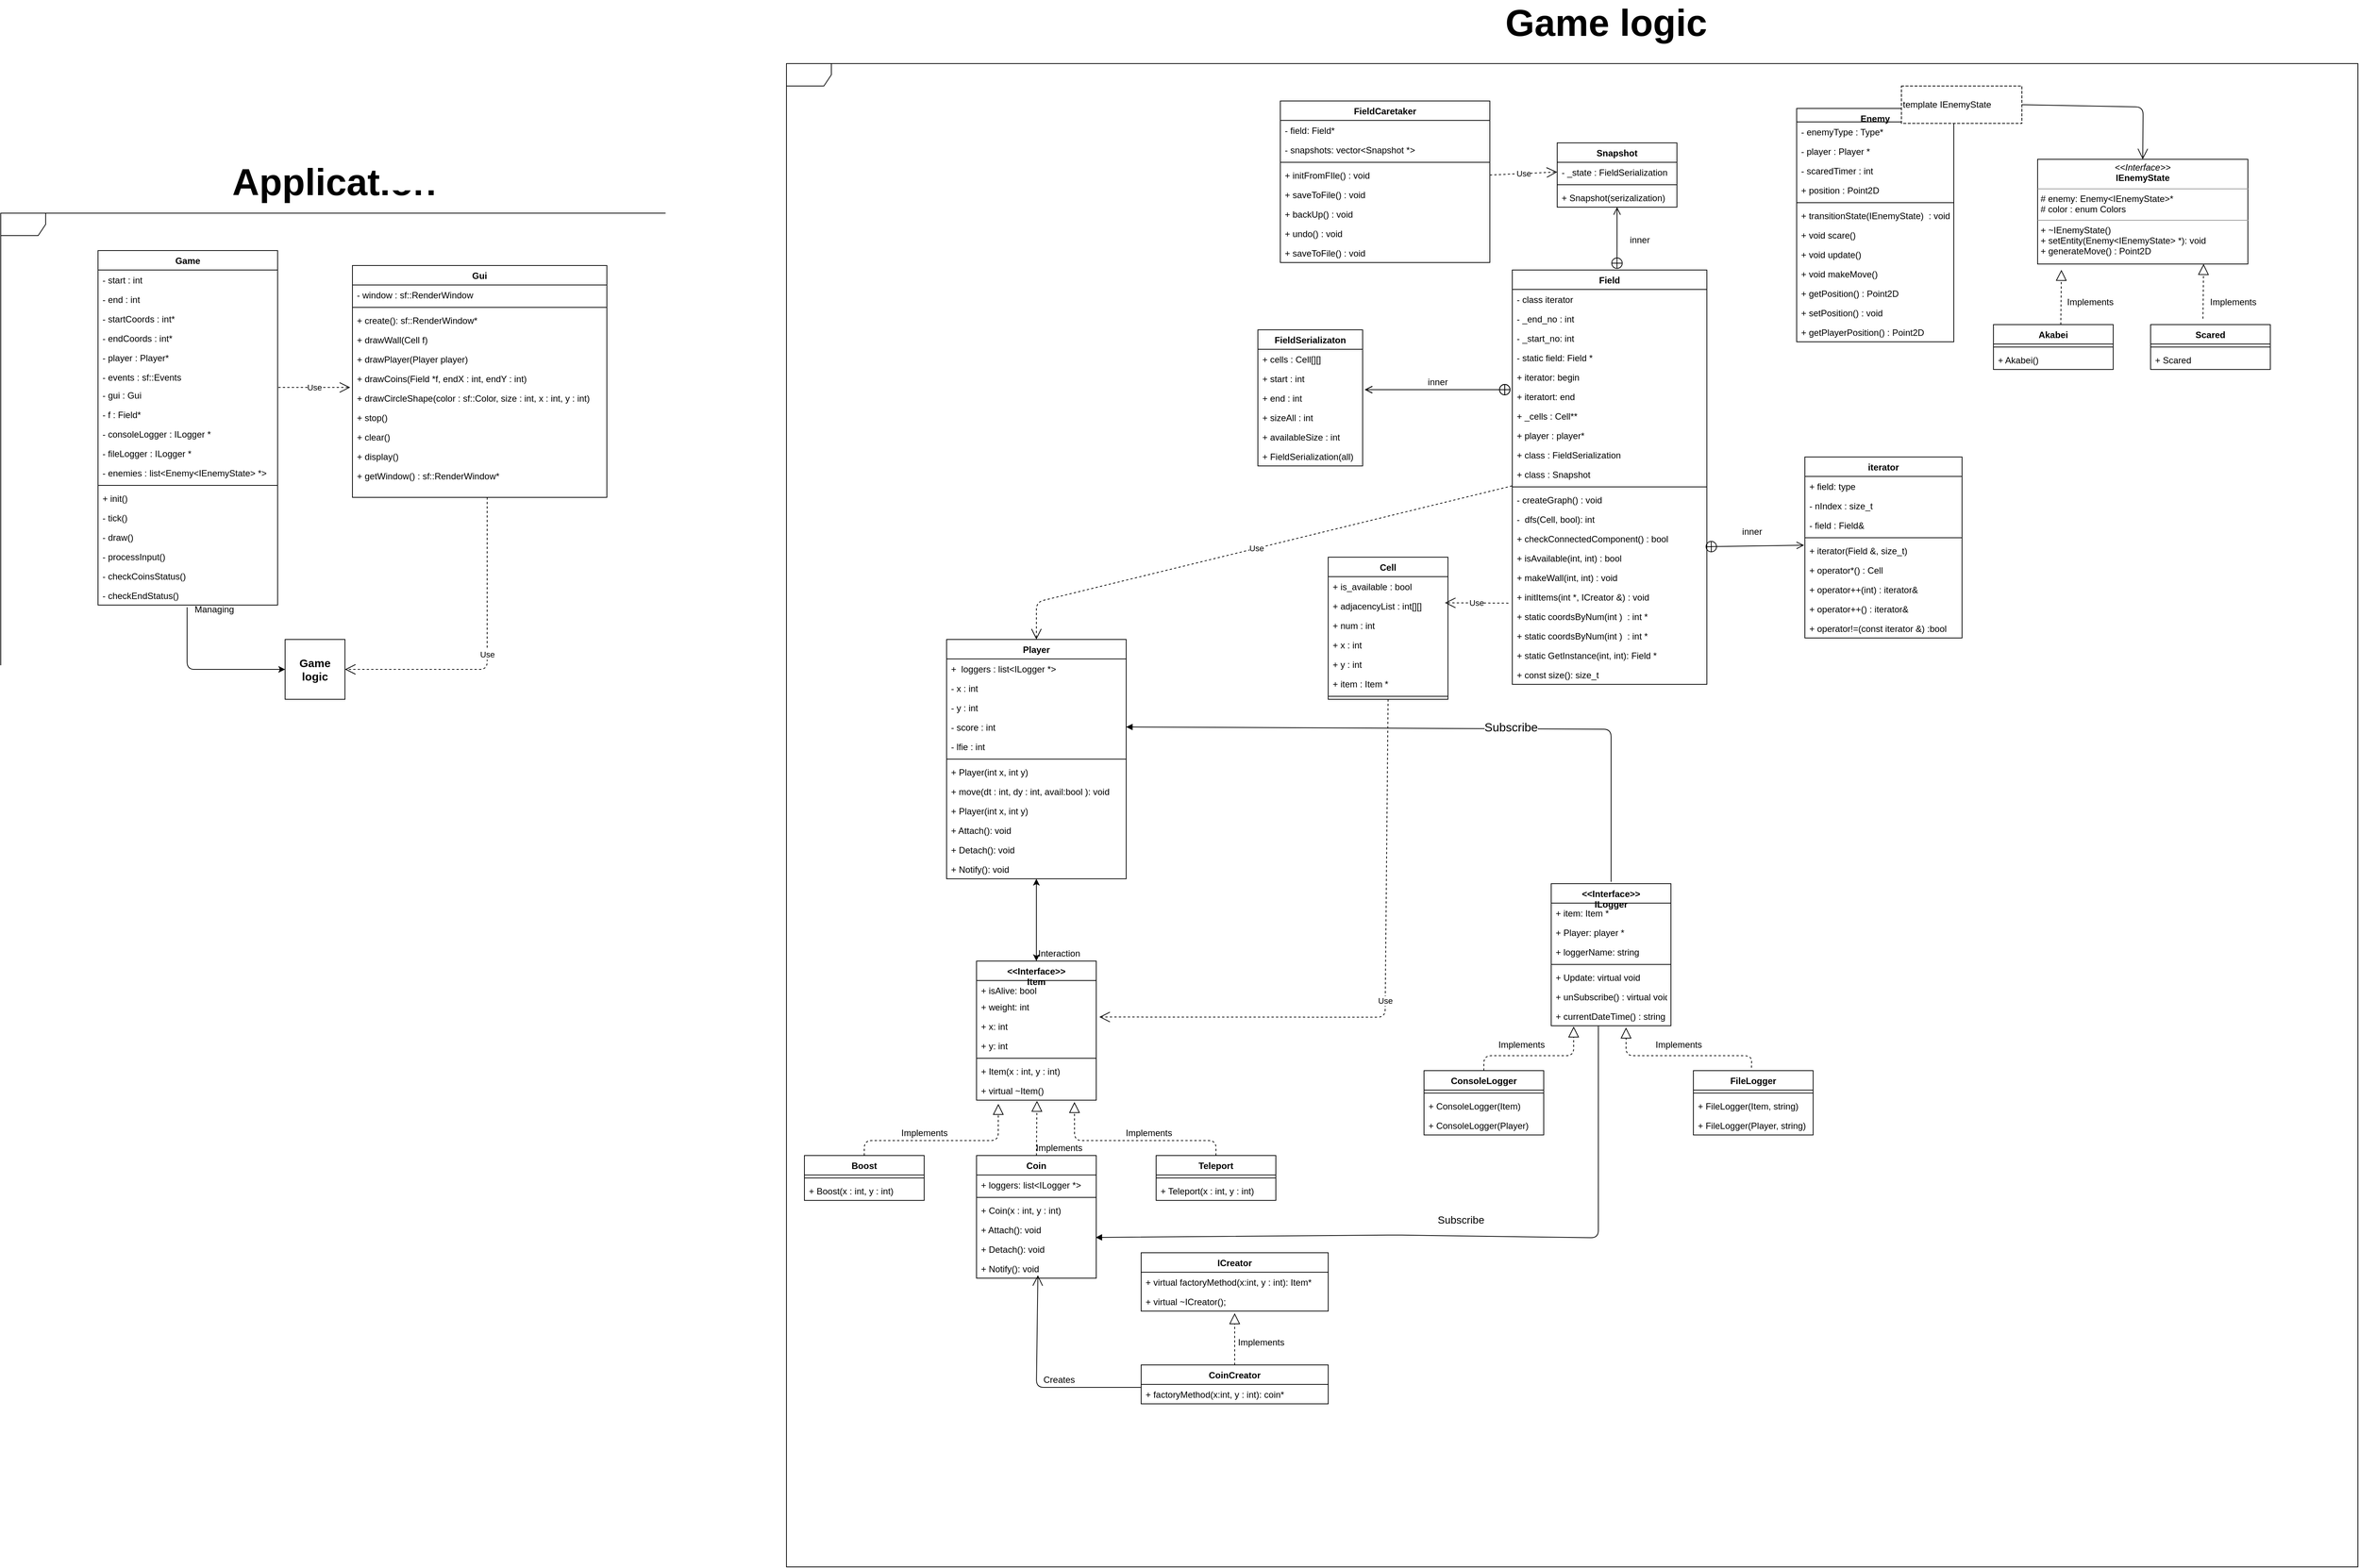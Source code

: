 <mxfile version="14.0.1" type="device"><diagram id="C5RBs43oDa-KdzZeNtuy" name="Page-1"><mxGraphModel dx="3348" dy="2006" grid="1" gridSize="10" guides="1" tooltips="1" connect="1" arrows="1" fold="1" page="1" pageScale="1" pageWidth="827" pageHeight="1169" math="0" shadow="0"><root><mxCell id="WIyWlLk6GJQsqaUBKTNV-0"/><mxCell id="WIyWlLk6GJQsqaUBKTNV-1" parent="WIyWlLk6GJQsqaUBKTNV-0"/><mxCell id="fJw14hsN4LkCQRYqlzqq-123" value="&lt;b&gt;&lt;font style=&quot;font-size: 15px&quot;&gt;Game logic&lt;/font&gt;&lt;/b&gt;" style="whiteSpace=wrap;html=1;aspect=fixed;" parent="WIyWlLk6GJQsqaUBKTNV-1" vertex="1"><mxGeometry x="700" y="1440" width="80" height="80" as="geometry"/></mxCell><mxCell id="fJw14hsN4LkCQRYqlzqq-124" value="" style="endArrow=classic;html=1;exitX=0.496;exitY=1.115;exitDx=0;exitDy=0;exitPerimeter=0;entryX=0;entryY=0.5;entryDx=0;entryDy=0;" parent="WIyWlLk6GJQsqaUBKTNV-1" source="fJw14hsN4LkCQRYqlzqq-103" target="fJw14hsN4LkCQRYqlzqq-123" edge="1"><mxGeometry width="50" height="50" relative="1" as="geometry"><mxPoint x="480" y="1420" as="sourcePoint"/><mxPoint x="530" y="1370" as="targetPoint"/><Array as="points"><mxPoint x="569" y="1480"/></Array></mxGeometry></mxCell><mxCell id="fJw14hsN4LkCQRYqlzqq-125" value="Managing" style="text;html=1;align=center;verticalAlign=middle;resizable=0;points=[];autosize=1;" parent="WIyWlLk6GJQsqaUBKTNV-1" vertex="1"><mxGeometry x="570" y="1390" width="70" height="20" as="geometry"/></mxCell><mxCell id="fJw14hsN4LkCQRYqlzqq-128" value="Use" style="endArrow=open;endSize=12;dashed=1;html=1;exitX=1.004;exitY=0.115;exitDx=0;exitDy=0;exitPerimeter=0;entryX=-0.009;entryY=-0.038;entryDx=0;entryDy=0;entryPerimeter=0;" parent="WIyWlLk6GJQsqaUBKTNV-1" source="fJw14hsN4LkCQRYqlzqq-101" target="fJw14hsN4LkCQRYqlzqq-118" edge="1"><mxGeometry width="160" relative="1" as="geometry"><mxPoint x="750" y="1330" as="sourcePoint"/><mxPoint x="910" y="1330" as="targetPoint"/></mxGeometry></mxCell><mxCell id="fJw14hsN4LkCQRYqlzqq-130" value="Use" style="endArrow=open;endSize=12;dashed=1;html=1;entryX=1;entryY=0.5;entryDx=0;entryDy=0;" parent="WIyWlLk6GJQsqaUBKTNV-1" target="fJw14hsN4LkCQRYqlzqq-123" edge="1"><mxGeometry width="160" relative="1" as="geometry"><mxPoint x="970" y="1250" as="sourcePoint"/><mxPoint x="1040" y="1390" as="targetPoint"/><Array as="points"><mxPoint x="970" y="1480"/></Array></mxGeometry></mxCell><mxCell id="fJw14hsN4LkCQRYqlzqq-104" value="Gui" style="swimlane;fontStyle=1;align=center;verticalAlign=top;childLayout=stackLayout;horizontal=1;startSize=26;horizontalStack=0;resizeParent=1;resizeLast=0;collapsible=1;marginBottom=0;rounded=0;shadow=0;strokeWidth=1;" parent="WIyWlLk6GJQsqaUBKTNV-1" vertex="1"><mxGeometry x="790" y="940" width="340" height="310" as="geometry"><mxRectangle x="230" y="140" width="160" height="26" as="alternateBounds"/></mxGeometry></mxCell><mxCell id="fJw14hsN4LkCQRYqlzqq-105" value="- window : sf::RenderWindow" style="text;align=left;verticalAlign=top;spacingLeft=4;spacingRight=4;overflow=hidden;rotatable=0;points=[[0,0.5],[1,0.5]];portConstraint=eastwest;" parent="fJw14hsN4LkCQRYqlzqq-104" vertex="1"><mxGeometry y="26" width="340" height="26" as="geometry"/></mxCell><mxCell id="fJw14hsN4LkCQRYqlzqq-113" value="" style="line;html=1;strokeWidth=1;align=left;verticalAlign=middle;spacingTop=-1;spacingLeft=3;spacingRight=3;rotatable=0;labelPosition=right;points=[];portConstraint=eastwest;" parent="fJw14hsN4LkCQRYqlzqq-104" vertex="1"><mxGeometry y="52" width="340" height="8" as="geometry"/></mxCell><mxCell id="fJw14hsN4LkCQRYqlzqq-114" value="+ create(): sf::RenderWindow*" style="text;strokeColor=none;fillColor=none;align=left;verticalAlign=top;spacingLeft=4;spacingRight=4;overflow=hidden;rotatable=0;points=[[0,0.5],[1,0.5]];portConstraint=eastwest;" parent="fJw14hsN4LkCQRYqlzqq-104" vertex="1"><mxGeometry y="60" width="340" height="26" as="geometry"/></mxCell><mxCell id="fJw14hsN4LkCQRYqlzqq-115" value="+ drawWall(Cell f)&#10;" style="text;strokeColor=none;fillColor=none;align=left;verticalAlign=top;spacingLeft=4;spacingRight=4;overflow=hidden;rotatable=0;points=[[0,0.5],[1,0.5]];portConstraint=eastwest;" parent="fJw14hsN4LkCQRYqlzqq-104" vertex="1"><mxGeometry y="86" width="340" height="26" as="geometry"/></mxCell><mxCell id="fJw14hsN4LkCQRYqlzqq-116" value="+ drawPlayer(Player player)" style="text;strokeColor=none;fillColor=none;align=left;verticalAlign=top;spacingLeft=4;spacingRight=4;overflow=hidden;rotatable=0;points=[[0,0.5],[1,0.5]];portConstraint=eastwest;" parent="fJw14hsN4LkCQRYqlzqq-104" vertex="1"><mxGeometry y="112" width="340" height="26" as="geometry"/></mxCell><mxCell id="fJw14hsN4LkCQRYqlzqq-117" value="+ drawCoins(Field *f, endX : int, endY : int)" style="text;strokeColor=none;fillColor=none;align=left;verticalAlign=top;spacingLeft=4;spacingRight=4;overflow=hidden;rotatable=0;points=[[0,0.5],[1,0.5]];portConstraint=eastwest;" parent="fJw14hsN4LkCQRYqlzqq-104" vertex="1"><mxGeometry y="138" width="340" height="26" as="geometry"/></mxCell><mxCell id="fJw14hsN4LkCQRYqlzqq-118" value="+ drawCircleShape(color : sf::Color, size : int, x : int, y : int)" style="text;strokeColor=none;fillColor=none;align=left;verticalAlign=top;spacingLeft=4;spacingRight=4;overflow=hidden;rotatable=0;points=[[0,0.5],[1,0.5]];portConstraint=eastwest;" parent="fJw14hsN4LkCQRYqlzqq-104" vertex="1"><mxGeometry y="164" width="340" height="26" as="geometry"/></mxCell><mxCell id="fJw14hsN4LkCQRYqlzqq-119" value="+ stop()" style="text;strokeColor=none;fillColor=none;align=left;verticalAlign=top;spacingLeft=4;spacingRight=4;overflow=hidden;rotatable=0;points=[[0,0.5],[1,0.5]];portConstraint=eastwest;" parent="fJw14hsN4LkCQRYqlzqq-104" vertex="1"><mxGeometry y="190" width="340" height="26" as="geometry"/></mxCell><mxCell id="fJw14hsN4LkCQRYqlzqq-120" value="+ clear()" style="text;strokeColor=none;fillColor=none;align=left;verticalAlign=top;spacingLeft=4;spacingRight=4;overflow=hidden;rotatable=0;points=[[0,0.5],[1,0.5]];portConstraint=eastwest;" parent="fJw14hsN4LkCQRYqlzqq-104" vertex="1"><mxGeometry y="216" width="340" height="26" as="geometry"/></mxCell><mxCell id="fJw14hsN4LkCQRYqlzqq-121" value="+ display()" style="text;strokeColor=none;fillColor=none;align=left;verticalAlign=top;spacingLeft=4;spacingRight=4;overflow=hidden;rotatable=0;points=[[0,0.5],[1,0.5]];portConstraint=eastwest;" parent="fJw14hsN4LkCQRYqlzqq-104" vertex="1"><mxGeometry y="242" width="340" height="26" as="geometry"/></mxCell><mxCell id="fJw14hsN4LkCQRYqlzqq-122" value="+ getWindow() : sf::RenderWindow*" style="text;strokeColor=none;fillColor=none;align=left;verticalAlign=top;spacingLeft=4;spacingRight=4;overflow=hidden;rotatable=0;points=[[0,0.5],[1,0.5]];portConstraint=eastwest;" parent="fJw14hsN4LkCQRYqlzqq-104" vertex="1"><mxGeometry y="268" width="340" height="26" as="geometry"/></mxCell><mxCell id="fJw14hsN4LkCQRYqlzqq-86" value="Game" style="swimlane;fontStyle=1;align=center;verticalAlign=top;childLayout=stackLayout;horizontal=1;startSize=26;horizontalStack=0;resizeParent=1;resizeLast=0;collapsible=1;marginBottom=0;rounded=0;shadow=0;strokeWidth=1;" parent="WIyWlLk6GJQsqaUBKTNV-1" vertex="1"><mxGeometry x="450" y="920" width="240" height="474" as="geometry"><mxRectangle x="230" y="140" width="160" height="26" as="alternateBounds"/></mxGeometry></mxCell><mxCell id="fJw14hsN4LkCQRYqlzqq-87" value="- start : int" style="text;align=left;verticalAlign=top;spacingLeft=4;spacingRight=4;overflow=hidden;rotatable=0;points=[[0,0.5],[1,0.5]];portConstraint=eastwest;" parent="fJw14hsN4LkCQRYqlzqq-86" vertex="1"><mxGeometry y="26" width="240" height="26" as="geometry"/></mxCell><mxCell id="fJw14hsN4LkCQRYqlzqq-88" value="- end : int&#10;" style="text;align=left;verticalAlign=top;spacingLeft=4;spacingRight=4;overflow=hidden;rotatable=0;points=[[0,0.5],[1,0.5]];portConstraint=eastwest;rounded=0;shadow=0;html=0;" parent="fJw14hsN4LkCQRYqlzqq-86" vertex="1"><mxGeometry y="52" width="240" height="26" as="geometry"/></mxCell><mxCell id="fJw14hsN4LkCQRYqlzqq-89" value="- startCoords : int*" style="text;align=left;verticalAlign=top;spacingLeft=4;spacingRight=4;overflow=hidden;rotatable=0;points=[[0,0.5],[1,0.5]];portConstraint=eastwest;rounded=0;shadow=0;html=0;" parent="fJw14hsN4LkCQRYqlzqq-86" vertex="1"><mxGeometry y="78" width="240" height="26" as="geometry"/></mxCell><mxCell id="fJw14hsN4LkCQRYqlzqq-90" value="- endCoords : int*" style="text;align=left;verticalAlign=top;spacingLeft=4;spacingRight=4;overflow=hidden;rotatable=0;points=[[0,0.5],[1,0.5]];portConstraint=eastwest;rounded=0;shadow=0;html=0;" parent="fJw14hsN4LkCQRYqlzqq-86" vertex="1"><mxGeometry y="104" width="240" height="26" as="geometry"/></mxCell><mxCell id="fJw14hsN4LkCQRYqlzqq-95" value="- player : Player*" style="text;align=left;verticalAlign=top;spacingLeft=4;spacingRight=4;overflow=hidden;rotatable=0;points=[[0,0.5],[1,0.5]];portConstraint=eastwest;rounded=0;shadow=0;html=0;" parent="fJw14hsN4LkCQRYqlzqq-86" vertex="1"><mxGeometry y="130" width="240" height="26" as="geometry"/></mxCell><mxCell id="fJw14hsN4LkCQRYqlzqq-100" value="- events : sf::Events" style="text;align=left;verticalAlign=top;spacingLeft=4;spacingRight=4;overflow=hidden;rotatable=0;points=[[0,0.5],[1,0.5]];portConstraint=eastwest;rounded=0;shadow=0;html=0;" parent="fJw14hsN4LkCQRYqlzqq-86" vertex="1"><mxGeometry y="156" width="240" height="24" as="geometry"/></mxCell><mxCell id="fJw14hsN4LkCQRYqlzqq-101" value="- gui : Gui" style="text;align=left;verticalAlign=top;spacingLeft=4;spacingRight=4;overflow=hidden;rotatable=0;points=[[0,0.5],[1,0.5]];portConstraint=eastwest;rounded=0;shadow=0;html=0;" parent="fJw14hsN4LkCQRYqlzqq-86" vertex="1"><mxGeometry y="180" width="240" height="26" as="geometry"/></mxCell><mxCell id="fJw14hsN4LkCQRYqlzqq-102" value="- f : Field*" style="text;align=left;verticalAlign=top;spacingLeft=4;spacingRight=4;overflow=hidden;rotatable=0;points=[[0,0.5],[1,0.5]];portConstraint=eastwest;rounded=0;shadow=0;html=0;" parent="fJw14hsN4LkCQRYqlzqq-86" vertex="1"><mxGeometry y="206" width="240" height="26" as="geometry"/></mxCell><mxCell id="6TdEgyADWAnE-XYyvNIi-250" value="- consoleLogger : ILogger *" style="text;align=left;verticalAlign=top;spacingLeft=4;spacingRight=4;overflow=hidden;rotatable=0;points=[[0,0.5],[1,0.5]];portConstraint=eastwest;rounded=0;shadow=0;html=0;" vertex="1" parent="fJw14hsN4LkCQRYqlzqq-86"><mxGeometry y="232" width="240" height="26" as="geometry"/></mxCell><mxCell id="6TdEgyADWAnE-XYyvNIi-249" value="- fileLogger : ILogger *" style="text;align=left;verticalAlign=top;spacingLeft=4;spacingRight=4;overflow=hidden;rotatable=0;points=[[0,0.5],[1,0.5]];portConstraint=eastwest;rounded=0;shadow=0;html=0;" vertex="1" parent="fJw14hsN4LkCQRYqlzqq-86"><mxGeometry y="258" width="240" height="26" as="geometry"/></mxCell><mxCell id="6TdEgyADWAnE-XYyvNIi-251" value="- enemies : list&lt;Enemy&lt;IEnemyState&gt; *&gt;" style="text;align=left;verticalAlign=top;spacingLeft=4;spacingRight=4;overflow=hidden;rotatable=0;points=[[0,0.5],[1,0.5]];portConstraint=eastwest;rounded=0;shadow=0;html=0;" vertex="1" parent="fJw14hsN4LkCQRYqlzqq-86"><mxGeometry y="284" width="240" height="26" as="geometry"/></mxCell><mxCell id="fJw14hsN4LkCQRYqlzqq-91" value="" style="line;html=1;strokeWidth=1;align=left;verticalAlign=middle;spacingTop=-1;spacingLeft=3;spacingRight=3;rotatable=0;labelPosition=right;points=[];portConstraint=eastwest;" parent="fJw14hsN4LkCQRYqlzqq-86" vertex="1"><mxGeometry y="310" width="240" height="8" as="geometry"/></mxCell><mxCell id="fJw14hsN4LkCQRYqlzqq-97" value="+ init()" style="text;strokeColor=none;fillColor=none;align=left;verticalAlign=top;spacingLeft=4;spacingRight=4;overflow=hidden;rotatable=0;points=[[0,0.5],[1,0.5]];portConstraint=eastwest;" parent="fJw14hsN4LkCQRYqlzqq-86" vertex="1"><mxGeometry y="318" width="240" height="26" as="geometry"/></mxCell><mxCell id="fJw14hsN4LkCQRYqlzqq-92" value="- tick()" style="text;strokeColor=none;fillColor=none;align=left;verticalAlign=top;spacingLeft=4;spacingRight=4;overflow=hidden;rotatable=0;points=[[0,0.5],[1,0.5]];portConstraint=eastwest;" parent="fJw14hsN4LkCQRYqlzqq-86" vertex="1"><mxGeometry y="344" width="240" height="26" as="geometry"/></mxCell><mxCell id="fJw14hsN4LkCQRYqlzqq-96" value="- draw()&#10;" style="text;strokeColor=none;fillColor=none;align=left;verticalAlign=top;spacingLeft=4;spacingRight=4;overflow=hidden;rotatable=0;points=[[0,0.5],[1,0.5]];portConstraint=eastwest;" parent="fJw14hsN4LkCQRYqlzqq-86" vertex="1"><mxGeometry y="370" width="240" height="26" as="geometry"/></mxCell><mxCell id="fJw14hsN4LkCQRYqlzqq-98" value="- processInput()" style="text;strokeColor=none;fillColor=none;align=left;verticalAlign=top;spacingLeft=4;spacingRight=4;overflow=hidden;rotatable=0;points=[[0,0.5],[1,0.5]];portConstraint=eastwest;" parent="fJw14hsN4LkCQRYqlzqq-86" vertex="1"><mxGeometry y="396" width="240" height="26" as="geometry"/></mxCell><mxCell id="fJw14hsN4LkCQRYqlzqq-99" value="- checkCoinsStatus()" style="text;strokeColor=none;fillColor=none;align=left;verticalAlign=top;spacingLeft=4;spacingRight=4;overflow=hidden;rotatable=0;points=[[0,0.5],[1,0.5]];portConstraint=eastwest;" parent="fJw14hsN4LkCQRYqlzqq-86" vertex="1"><mxGeometry y="422" width="240" height="26" as="geometry"/></mxCell><mxCell id="fJw14hsN4LkCQRYqlzqq-103" value="- checkEndStatus()" style="text;strokeColor=none;fillColor=none;align=left;verticalAlign=top;spacingLeft=4;spacingRight=4;overflow=hidden;rotatable=0;points=[[0,0.5],[1,0.5]];portConstraint=eastwest;" parent="fJw14hsN4LkCQRYqlzqq-86" vertex="1"><mxGeometry y="448" width="240" height="26" as="geometry"/></mxCell><mxCell id="6TdEgyADWAnE-XYyvNIi-0" value="&lt;&lt;Interface&gt;&gt;&#10;ILogger" style="swimlane;fontStyle=1;align=center;verticalAlign=top;childLayout=stackLayout;horizontal=1;startSize=26;horizontalStack=0;resizeParent=1;resizeParentMax=0;resizeLast=0;collapsible=1;marginBottom=0;" vertex="1" parent="WIyWlLk6GJQsqaUBKTNV-1"><mxGeometry x="2392" y="1766.54" width="160" height="190" as="geometry"/></mxCell><mxCell id="6TdEgyADWAnE-XYyvNIi-1" value="+ item: Item *" style="text;strokeColor=none;fillColor=none;align=left;verticalAlign=top;spacingLeft=4;spacingRight=4;overflow=hidden;rotatable=0;points=[[0,0.5],[1,0.5]];portConstraint=eastwest;" vertex="1" parent="6TdEgyADWAnE-XYyvNIi-0"><mxGeometry y="26" width="160" height="26" as="geometry"/></mxCell><mxCell id="6TdEgyADWAnE-XYyvNIi-2" value="+ Player: player *" style="text;strokeColor=none;fillColor=none;align=left;verticalAlign=top;spacingLeft=4;spacingRight=4;overflow=hidden;rotatable=0;points=[[0,0.5],[1,0.5]];portConstraint=eastwest;" vertex="1" parent="6TdEgyADWAnE-XYyvNIi-0"><mxGeometry y="52" width="160" height="26" as="geometry"/></mxCell><mxCell id="6TdEgyADWAnE-XYyvNIi-3" value="+ loggerName: string" style="text;strokeColor=none;fillColor=none;align=left;verticalAlign=top;spacingLeft=4;spacingRight=4;overflow=hidden;rotatable=0;points=[[0,0.5],[1,0.5]];portConstraint=eastwest;" vertex="1" parent="6TdEgyADWAnE-XYyvNIi-0"><mxGeometry y="78" width="160" height="26" as="geometry"/></mxCell><mxCell id="6TdEgyADWAnE-XYyvNIi-4" value="" style="line;strokeWidth=1;fillColor=none;align=left;verticalAlign=middle;spacingTop=-1;spacingLeft=3;spacingRight=3;rotatable=0;labelPosition=right;points=[];portConstraint=eastwest;" vertex="1" parent="6TdEgyADWAnE-XYyvNIi-0"><mxGeometry y="104" width="160" height="8" as="geometry"/></mxCell><mxCell id="6TdEgyADWAnE-XYyvNIi-5" value="+ Update: virtual void&#10;" style="text;strokeColor=none;fillColor=none;align=left;verticalAlign=top;spacingLeft=4;spacingRight=4;overflow=hidden;rotatable=0;points=[[0,0.5],[1,0.5]];portConstraint=eastwest;" vertex="1" parent="6TdEgyADWAnE-XYyvNIi-0"><mxGeometry y="112" width="160" height="26" as="geometry"/></mxCell><mxCell id="6TdEgyADWAnE-XYyvNIi-6" value="+ unSubscribe() : virtual void" style="text;strokeColor=none;fillColor=none;align=left;verticalAlign=top;spacingLeft=4;spacingRight=4;overflow=hidden;rotatable=0;points=[[0,0.5],[1,0.5]];portConstraint=eastwest;" vertex="1" parent="6TdEgyADWAnE-XYyvNIi-0"><mxGeometry y="138" width="160" height="26" as="geometry"/></mxCell><mxCell id="6TdEgyADWAnE-XYyvNIi-7" value="+ currentDateTime() : string" style="text;strokeColor=none;fillColor=none;align=left;verticalAlign=top;spacingLeft=4;spacingRight=4;overflow=hidden;rotatable=0;points=[[0,0.5],[1,0.5]];portConstraint=eastwest;" vertex="1" parent="6TdEgyADWAnE-XYyvNIi-0"><mxGeometry y="164" width="160" height="26" as="geometry"/></mxCell><mxCell id="6TdEgyADWAnE-XYyvNIi-24" value="FileLogger" style="swimlane;fontStyle=1;align=center;verticalAlign=top;childLayout=stackLayout;horizontal=1;startSize=26;horizontalStack=0;resizeParent=1;resizeParentMax=0;resizeLast=0;collapsible=1;marginBottom=0;" vertex="1" parent="WIyWlLk6GJQsqaUBKTNV-1"><mxGeometry x="2582" y="2016.54" width="160" height="86" as="geometry"/></mxCell><mxCell id="6TdEgyADWAnE-XYyvNIi-25" value="" style="line;strokeWidth=1;fillColor=none;align=left;verticalAlign=middle;spacingTop=-1;spacingLeft=3;spacingRight=3;rotatable=0;labelPosition=right;points=[];portConstraint=eastwest;" vertex="1" parent="6TdEgyADWAnE-XYyvNIi-24"><mxGeometry y="26" width="160" height="8" as="geometry"/></mxCell><mxCell id="6TdEgyADWAnE-XYyvNIi-26" value="+ FileLogger(Item, string)&#10;" style="text;strokeColor=none;fillColor=none;align=left;verticalAlign=top;spacingLeft=4;spacingRight=4;overflow=hidden;rotatable=0;points=[[0,0.5],[1,0.5]];portConstraint=eastwest;" vertex="1" parent="6TdEgyADWAnE-XYyvNIi-24"><mxGeometry y="34" width="160" height="26" as="geometry"/></mxCell><mxCell id="6TdEgyADWAnE-XYyvNIi-27" value="+ FileLogger(Player, string)&#10;" style="text;strokeColor=none;fillColor=none;align=left;verticalAlign=top;spacingLeft=4;spacingRight=4;overflow=hidden;rotatable=0;points=[[0,0.5],[1,0.5]];portConstraint=eastwest;" vertex="1" parent="6TdEgyADWAnE-XYyvNIi-24"><mxGeometry y="60" width="160" height="26" as="geometry"/></mxCell><mxCell id="6TdEgyADWAnE-XYyvNIi-28" value="ConsoleLogger" style="swimlane;fontStyle=1;align=center;verticalAlign=top;childLayout=stackLayout;horizontal=1;startSize=26;horizontalStack=0;resizeParent=1;resizeParentMax=0;resizeLast=0;collapsible=1;marginBottom=0;" vertex="1" parent="WIyWlLk6GJQsqaUBKTNV-1"><mxGeometry x="2222" y="2016.54" width="160" height="86" as="geometry"/></mxCell><mxCell id="6TdEgyADWAnE-XYyvNIi-29" value="" style="line;strokeWidth=1;fillColor=none;align=left;verticalAlign=middle;spacingTop=-1;spacingLeft=3;spacingRight=3;rotatable=0;labelPosition=right;points=[];portConstraint=eastwest;" vertex="1" parent="6TdEgyADWAnE-XYyvNIi-28"><mxGeometry y="26" width="160" height="8" as="geometry"/></mxCell><mxCell id="6TdEgyADWAnE-XYyvNIi-30" value="+ ConsoleLogger(Item)&#10;" style="text;strokeColor=none;fillColor=none;align=left;verticalAlign=top;spacingLeft=4;spacingRight=4;overflow=hidden;rotatable=0;points=[[0,0.5],[1,0.5]];portConstraint=eastwest;" vertex="1" parent="6TdEgyADWAnE-XYyvNIi-28"><mxGeometry y="34" width="160" height="26" as="geometry"/></mxCell><mxCell id="6TdEgyADWAnE-XYyvNIi-31" value="+ ConsoleLogger(Player)&#10;" style="text;strokeColor=none;fillColor=none;align=left;verticalAlign=top;spacingLeft=4;spacingRight=4;overflow=hidden;rotatable=0;points=[[0,0.5],[1,0.5]];portConstraint=eastwest;" vertex="1" parent="6TdEgyADWAnE-XYyvNIi-28"><mxGeometry y="60" width="160" height="26" as="geometry"/></mxCell><mxCell id="6TdEgyADWAnE-XYyvNIi-32" value="" style="endArrow=block;dashed=1;endFill=0;endSize=12;html=1;exitX=0.5;exitY=0;exitDx=0;exitDy=0;" edge="1" parent="WIyWlLk6GJQsqaUBKTNV-1" source="6TdEgyADWAnE-XYyvNIi-28"><mxGeometry width="160" relative="1" as="geometry"><mxPoint x="2282" y="1916.54" as="sourcePoint"/><mxPoint x="2422" y="1957.54" as="targetPoint"/><Array as="points"><mxPoint x="2302" y="1996.54"/><mxPoint x="2422" y="1996.54"/></Array></mxGeometry></mxCell><mxCell id="6TdEgyADWAnE-XYyvNIi-33" value="" style="endArrow=block;dashed=1;endFill=0;endSize=12;html=1;exitX=0.485;exitY=-0.045;exitDx=0;exitDy=0;exitPerimeter=0;entryX=0.625;entryY=1.092;entryDx=0;entryDy=0;entryPerimeter=0;" edge="1" parent="WIyWlLk6GJQsqaUBKTNV-1" source="6TdEgyADWAnE-XYyvNIi-24" target="6TdEgyADWAnE-XYyvNIi-7"><mxGeometry width="160" relative="1" as="geometry"><mxPoint x="2502" y="1996.54" as="sourcePoint"/><mxPoint x="2662" y="1996.54" as="targetPoint"/><Array as="points"><mxPoint x="2660" y="1996.54"/><mxPoint x="2492" y="1996.54"/></Array></mxGeometry></mxCell><mxCell id="6TdEgyADWAnE-XYyvNIi-34" value="Implements" style="text;html=1;align=center;verticalAlign=middle;resizable=0;points=[];autosize=1;" vertex="1" parent="WIyWlLk6GJQsqaUBKTNV-1"><mxGeometry x="2522" y="1971.54" width="80" height="20" as="geometry"/></mxCell><mxCell id="6TdEgyADWAnE-XYyvNIi-35" value="Implements" style="text;html=1;align=center;verticalAlign=middle;resizable=0;points=[];autosize=1;" vertex="1" parent="WIyWlLk6GJQsqaUBKTNV-1"><mxGeometry x="2312" y="1971.54" width="80" height="20" as="geometry"/></mxCell><mxCell id="6TdEgyADWAnE-XYyvNIi-37" value="&lt;font style=&quot;font-size: 16px&quot;&gt;Subscribe&lt;/font&gt;" style="html=1;verticalAlign=bottom;endArrow=block;entryX=1;entryY=0.5;entryDx=0;entryDy=0;" edge="1" parent="WIyWlLk6GJQsqaUBKTNV-1" target="6TdEgyADWAnE-XYyvNIi-63"><mxGeometry x="-0.208" y="10" width="80" relative="1" as="geometry"><mxPoint x="2472" y="1764" as="sourcePoint"/><mxPoint x="2567" y="1890" as="targetPoint"/><Array as="points"><mxPoint x="2472" y="1560"/></Array><mxPoint as="offset"/></mxGeometry></mxCell><mxCell id="6TdEgyADWAnE-XYyvNIi-38" value="&lt;&lt;Interface&gt;&gt;&#10;Item" style="swimlane;fontStyle=1;align=center;verticalAlign=top;childLayout=stackLayout;horizontal=1;startSize=26;horizontalStack=0;resizeParent=1;resizeParentMax=0;resizeLast=0;collapsible=1;marginBottom=0;" vertex="1" parent="WIyWlLk6GJQsqaUBKTNV-1"><mxGeometry x="1624" y="1870" width="160" height="186" as="geometry"/></mxCell><mxCell id="6TdEgyADWAnE-XYyvNIi-39" value="+ isAlive: bool" style="text;strokeColor=none;fillColor=none;align=left;verticalAlign=top;spacingLeft=4;spacingRight=4;overflow=hidden;rotatable=0;points=[[0,0.5],[1,0.5]];portConstraint=eastwest;" vertex="1" parent="6TdEgyADWAnE-XYyvNIi-38"><mxGeometry y="26" width="160" height="22" as="geometry"/></mxCell><mxCell id="6TdEgyADWAnE-XYyvNIi-40" value="+ weight: int&#10;" style="text;strokeColor=none;fillColor=none;align=left;verticalAlign=top;spacingLeft=4;spacingRight=4;overflow=hidden;rotatable=0;points=[[0,0.5],[1,0.5]];portConstraint=eastwest;" vertex="1" parent="6TdEgyADWAnE-XYyvNIi-38"><mxGeometry y="48" width="160" height="26" as="geometry"/></mxCell><mxCell id="6TdEgyADWAnE-XYyvNIi-41" value="+ x: int&#10;" style="text;strokeColor=none;fillColor=none;align=left;verticalAlign=top;spacingLeft=4;spacingRight=4;overflow=hidden;rotatable=0;points=[[0,0.5],[1,0.5]];portConstraint=eastwest;" vertex="1" parent="6TdEgyADWAnE-XYyvNIi-38"><mxGeometry y="74" width="160" height="26" as="geometry"/></mxCell><mxCell id="6TdEgyADWAnE-XYyvNIi-42" value="+ y: int&#10;" style="text;strokeColor=none;fillColor=none;align=left;verticalAlign=top;spacingLeft=4;spacingRight=4;overflow=hidden;rotatable=0;points=[[0,0.5],[1,0.5]];portConstraint=eastwest;" vertex="1" parent="6TdEgyADWAnE-XYyvNIi-38"><mxGeometry y="100" width="160" height="26" as="geometry"/></mxCell><mxCell id="6TdEgyADWAnE-XYyvNIi-43" value="" style="line;strokeWidth=1;fillColor=none;align=left;verticalAlign=middle;spacingTop=-1;spacingLeft=3;spacingRight=3;rotatable=0;labelPosition=right;points=[];portConstraint=eastwest;" vertex="1" parent="6TdEgyADWAnE-XYyvNIi-38"><mxGeometry y="126" width="160" height="8" as="geometry"/></mxCell><mxCell id="6TdEgyADWAnE-XYyvNIi-44" value="+ Item(x : int, y : int)" style="text;strokeColor=none;fillColor=none;align=left;verticalAlign=top;spacingLeft=4;spacingRight=4;overflow=hidden;rotatable=0;points=[[0,0.5],[1,0.5]];portConstraint=eastwest;" vertex="1" parent="6TdEgyADWAnE-XYyvNIi-38"><mxGeometry y="134" width="160" height="26" as="geometry"/></mxCell><mxCell id="6TdEgyADWAnE-XYyvNIi-45" value="+ virtual ~Item()" style="text;strokeColor=none;fillColor=none;align=left;verticalAlign=top;spacingLeft=4;spacingRight=4;overflow=hidden;rotatable=0;points=[[0,0.5],[1,0.5]];portConstraint=eastwest;" vertex="1" parent="6TdEgyADWAnE-XYyvNIi-38"><mxGeometry y="160" width="160" height="26" as="geometry"/></mxCell><mxCell id="6TdEgyADWAnE-XYyvNIi-46" value="Teleport" style="swimlane;fontStyle=1;align=center;verticalAlign=top;childLayout=stackLayout;horizontal=1;startSize=26;horizontalStack=0;resizeParent=1;resizeParentMax=0;resizeLast=0;collapsible=1;marginBottom=0;" vertex="1" parent="WIyWlLk6GJQsqaUBKTNV-1"><mxGeometry x="1864" y="2130" width="160" height="60" as="geometry"/></mxCell><mxCell id="6TdEgyADWAnE-XYyvNIi-47" value="" style="line;strokeWidth=1;fillColor=none;align=left;verticalAlign=middle;spacingTop=-1;spacingLeft=3;spacingRight=3;rotatable=0;labelPosition=right;points=[];portConstraint=eastwest;" vertex="1" parent="6TdEgyADWAnE-XYyvNIi-46"><mxGeometry y="26" width="160" height="8" as="geometry"/></mxCell><mxCell id="6TdEgyADWAnE-XYyvNIi-48" value="+ Teleport(x : int, y : int)" style="text;strokeColor=none;fillColor=none;align=left;verticalAlign=top;spacingLeft=4;spacingRight=4;overflow=hidden;rotatable=0;points=[[0,0.5],[1,0.5]];portConstraint=eastwest;" vertex="1" parent="6TdEgyADWAnE-XYyvNIi-46"><mxGeometry y="34" width="160" height="26" as="geometry"/></mxCell><mxCell id="6TdEgyADWAnE-XYyvNIi-49" value="Coin" style="swimlane;fontStyle=1;align=center;verticalAlign=top;childLayout=stackLayout;horizontal=1;startSize=26;horizontalStack=0;resizeParent=1;resizeParentMax=0;resizeLast=0;collapsible=1;marginBottom=0;" vertex="1" parent="WIyWlLk6GJQsqaUBKTNV-1"><mxGeometry x="1624" y="2130" width="160" height="164" as="geometry"/></mxCell><mxCell id="6TdEgyADWAnE-XYyvNIi-86" value="+ loggers: list&lt;ILogger *&gt;" style="text;strokeColor=none;fillColor=none;align=left;verticalAlign=top;spacingLeft=4;spacingRight=4;overflow=hidden;rotatable=0;points=[[0,0.5],[1,0.5]];portConstraint=eastwest;" vertex="1" parent="6TdEgyADWAnE-XYyvNIi-49"><mxGeometry y="26" width="160" height="26" as="geometry"/></mxCell><mxCell id="6TdEgyADWAnE-XYyvNIi-50" value="" style="line;strokeWidth=1;fillColor=none;align=left;verticalAlign=middle;spacingTop=-1;spacingLeft=3;spacingRight=3;rotatable=0;labelPosition=right;points=[];portConstraint=eastwest;" vertex="1" parent="6TdEgyADWAnE-XYyvNIi-49"><mxGeometry y="52" width="160" height="8" as="geometry"/></mxCell><mxCell id="6TdEgyADWAnE-XYyvNIi-51" value="+ Coin(x : int, y : int)" style="text;strokeColor=none;fillColor=none;align=left;verticalAlign=top;spacingLeft=4;spacingRight=4;overflow=hidden;rotatable=0;points=[[0,0.5],[1,0.5]];portConstraint=eastwest;" vertex="1" parent="6TdEgyADWAnE-XYyvNIi-49"><mxGeometry y="60" width="160" height="26" as="geometry"/></mxCell><mxCell id="6TdEgyADWAnE-XYyvNIi-88" value="+ Attach(): void" style="text;strokeColor=none;fillColor=none;align=left;verticalAlign=top;spacingLeft=4;spacingRight=4;overflow=hidden;rotatable=0;points=[[0,0.5],[1,0.5]];portConstraint=eastwest;" vertex="1" parent="6TdEgyADWAnE-XYyvNIi-49"><mxGeometry y="86" width="160" height="26" as="geometry"/></mxCell><mxCell id="6TdEgyADWAnE-XYyvNIi-89" value="+ Detach(): void" style="text;strokeColor=none;fillColor=none;align=left;verticalAlign=top;spacingLeft=4;spacingRight=4;overflow=hidden;rotatable=0;points=[[0,0.5],[1,0.5]];portConstraint=eastwest;" vertex="1" parent="6TdEgyADWAnE-XYyvNIi-49"><mxGeometry y="112" width="160" height="26" as="geometry"/></mxCell><mxCell id="6TdEgyADWAnE-XYyvNIi-90" value="+ Notify(): void" style="text;strokeColor=none;fillColor=none;align=left;verticalAlign=top;spacingLeft=4;spacingRight=4;overflow=hidden;rotatable=0;points=[[0,0.5],[1,0.5]];portConstraint=eastwest;" vertex="1" parent="6TdEgyADWAnE-XYyvNIi-49"><mxGeometry y="138" width="160" height="26" as="geometry"/></mxCell><mxCell id="6TdEgyADWAnE-XYyvNIi-52" value="Boost" style="swimlane;fontStyle=1;align=center;verticalAlign=top;childLayout=stackLayout;horizontal=1;startSize=26;horizontalStack=0;resizeParent=1;resizeParentMax=0;resizeLast=0;collapsible=1;marginBottom=0;" vertex="1" parent="WIyWlLk6GJQsqaUBKTNV-1"><mxGeometry x="1394" y="2130" width="160" height="60" as="geometry"/></mxCell><mxCell id="6TdEgyADWAnE-XYyvNIi-53" value="" style="line;strokeWidth=1;fillColor=none;align=left;verticalAlign=middle;spacingTop=-1;spacingLeft=3;spacingRight=3;rotatable=0;labelPosition=right;points=[];portConstraint=eastwest;" vertex="1" parent="6TdEgyADWAnE-XYyvNIi-52"><mxGeometry y="26" width="160" height="8" as="geometry"/></mxCell><mxCell id="6TdEgyADWAnE-XYyvNIi-54" value="+ Boost(x : int, y : int)" style="text;strokeColor=none;fillColor=none;align=left;verticalAlign=top;spacingLeft=4;spacingRight=4;overflow=hidden;rotatable=0;points=[[0,0.5],[1,0.5]];portConstraint=eastwest;" vertex="1" parent="6TdEgyADWAnE-XYyvNIi-52"><mxGeometry y="34" width="160" height="26" as="geometry"/></mxCell><mxCell id="6TdEgyADWAnE-XYyvNIi-55" value="" style="endArrow=block;dashed=1;endFill=0;endSize=12;html=1;exitX=0.5;exitY=0;exitDx=0;exitDy=0;entryX=0.505;entryY=1.032;entryDx=0;entryDy=0;entryPerimeter=0;" edge="1" parent="WIyWlLk6GJQsqaUBKTNV-1" source="6TdEgyADWAnE-XYyvNIi-49" target="6TdEgyADWAnE-XYyvNIi-45"><mxGeometry width="160" relative="1" as="geometry"><mxPoint x="1774" y="2220" as="sourcePoint"/><mxPoint x="1934" y="2220" as="targetPoint"/></mxGeometry></mxCell><mxCell id="6TdEgyADWAnE-XYyvNIi-56" value="" style="endArrow=block;dashed=1;endFill=0;endSize=12;html=1;exitX=0.5;exitY=0;exitDx=0;exitDy=0;entryX=0.182;entryY=1.192;entryDx=0;entryDy=0;entryPerimeter=0;" edge="1" parent="WIyWlLk6GJQsqaUBKTNV-1" source="6TdEgyADWAnE-XYyvNIi-52" target="6TdEgyADWAnE-XYyvNIi-45"><mxGeometry width="160" relative="1" as="geometry"><mxPoint x="1714" y="2140" as="sourcePoint"/><mxPoint x="1654" y="2110" as="targetPoint"/><Array as="points"><mxPoint x="1474" y="2110"/><mxPoint x="1653" y="2110"/></Array></mxGeometry></mxCell><mxCell id="6TdEgyADWAnE-XYyvNIi-57" value="" style="endArrow=block;dashed=1;endFill=0;endSize=12;html=1;exitX=0.5;exitY=0;exitDx=0;exitDy=0;entryX=0.818;entryY=1.096;entryDx=0;entryDy=0;entryPerimeter=0;" edge="1" parent="WIyWlLk6GJQsqaUBKTNV-1" source="6TdEgyADWAnE-XYyvNIi-46" target="6TdEgyADWAnE-XYyvNIi-45"><mxGeometry width="160" relative="1" as="geometry"><mxPoint x="1724" y="2150" as="sourcePoint"/><mxPoint x="1724.8" y="2100.832" as="targetPoint"/><Array as="points"><mxPoint x="1944" y="2110"/><mxPoint x="1755" y="2110"/></Array></mxGeometry></mxCell><mxCell id="6TdEgyADWAnE-XYyvNIi-58" value="" style="endArrow=block;dashed=1;endFill=0;endSize=12;html=1;exitX=0.5;exitY=0;exitDx=0;exitDy=0;entryX=0.5;entryY=1.109;entryDx=0;entryDy=0;entryPerimeter=0;" edge="1" parent="WIyWlLk6GJQsqaUBKTNV-1" source="6TdEgyADWAnE-XYyvNIi-72" target="6TdEgyADWAnE-XYyvNIi-71"><mxGeometry width="160" relative="1" as="geometry"><mxPoint x="1834" y="2540" as="sourcePoint"/><mxPoint x="1994" y="2540" as="targetPoint"/></mxGeometry></mxCell><mxCell id="6TdEgyADWAnE-XYyvNIi-59" value="" style="endArrow=open;endFill=1;endSize=12;html=1;exitX=0;exitY=0.154;exitDx=0;exitDy=0;exitPerimeter=0;" edge="1" parent="WIyWlLk6GJQsqaUBKTNV-1" source="6TdEgyADWAnE-XYyvNIi-73"><mxGeometry width="160" relative="1" as="geometry"><mxPoint x="2054" y="1880" as="sourcePoint"/><mxPoint x="1706" y="2290" as="targetPoint"/><Array as="points"><mxPoint x="1704" y="2440"/></Array></mxGeometry></mxCell><mxCell id="6TdEgyADWAnE-XYyvNIi-60" value="Player" style="swimlane;fontStyle=1;align=center;verticalAlign=top;childLayout=stackLayout;horizontal=1;startSize=26;horizontalStack=0;resizeParent=1;resizeLast=0;collapsible=1;marginBottom=0;rounded=0;shadow=0;strokeWidth=1;" vertex="1" parent="WIyWlLk6GJQsqaUBKTNV-1"><mxGeometry x="1584" y="1440" width="240" height="320" as="geometry"><mxRectangle x="230" y="140" width="160" height="26" as="alternateBounds"/></mxGeometry></mxCell><mxCell id="6TdEgyADWAnE-XYyvNIi-82" value="+  loggers : list&lt;ILogger *&gt;" style="text;align=left;verticalAlign=top;spacingLeft=4;spacingRight=4;overflow=hidden;rotatable=0;points=[[0,0.5],[1,0.5]];portConstraint=eastwest;rounded=0;shadow=0;html=0;" vertex="1" parent="6TdEgyADWAnE-XYyvNIi-60"><mxGeometry y="26" width="240" height="26" as="geometry"/></mxCell><mxCell id="6TdEgyADWAnE-XYyvNIi-61" value="- x : int" style="text;align=left;verticalAlign=top;spacingLeft=4;spacingRight=4;overflow=hidden;rotatable=0;points=[[0,0.5],[1,0.5]];portConstraint=eastwest;" vertex="1" parent="6TdEgyADWAnE-XYyvNIi-60"><mxGeometry y="52" width="240" height="26" as="geometry"/></mxCell><mxCell id="6TdEgyADWAnE-XYyvNIi-62" value="- y : int&#10;" style="text;align=left;verticalAlign=top;spacingLeft=4;spacingRight=4;overflow=hidden;rotatable=0;points=[[0,0.5],[1,0.5]];portConstraint=eastwest;rounded=0;shadow=0;html=0;" vertex="1" parent="6TdEgyADWAnE-XYyvNIi-60"><mxGeometry y="78" width="240" height="26" as="geometry"/></mxCell><mxCell id="6TdEgyADWAnE-XYyvNIi-63" value="- score : int" style="text;align=left;verticalAlign=top;spacingLeft=4;spacingRight=4;overflow=hidden;rotatable=0;points=[[0,0.5],[1,0.5]];portConstraint=eastwest;rounded=0;shadow=0;html=0;" vertex="1" parent="6TdEgyADWAnE-XYyvNIi-60"><mxGeometry y="104" width="240" height="26" as="geometry"/></mxCell><mxCell id="6TdEgyADWAnE-XYyvNIi-64" value="- lfie : int" style="text;align=left;verticalAlign=top;spacingLeft=4;spacingRight=4;overflow=hidden;rotatable=0;points=[[0,0.5],[1,0.5]];portConstraint=eastwest;rounded=0;shadow=0;html=0;" vertex="1" parent="6TdEgyADWAnE-XYyvNIi-60"><mxGeometry y="130" width="240" height="26" as="geometry"/></mxCell><mxCell id="6TdEgyADWAnE-XYyvNIi-65" value="" style="line;html=1;strokeWidth=1;align=left;verticalAlign=middle;spacingTop=-1;spacingLeft=3;spacingRight=3;rotatable=0;labelPosition=right;points=[];portConstraint=eastwest;" vertex="1" parent="6TdEgyADWAnE-XYyvNIi-60"><mxGeometry y="156" width="240" height="8" as="geometry"/></mxCell><mxCell id="6TdEgyADWAnE-XYyvNIi-66" value="+ Player(int x, int y)" style="text;strokeColor=none;fillColor=none;align=left;verticalAlign=top;spacingLeft=4;spacingRight=4;overflow=hidden;rotatable=0;points=[[0,0.5],[1,0.5]];portConstraint=eastwest;" vertex="1" parent="6TdEgyADWAnE-XYyvNIi-60"><mxGeometry y="164" width="240" height="26" as="geometry"/></mxCell><mxCell id="6TdEgyADWAnE-XYyvNIi-67" value="+ move(dt : int, dy : int, avail:bool ): void" style="text;strokeColor=none;fillColor=none;align=left;verticalAlign=top;spacingLeft=4;spacingRight=4;overflow=hidden;rotatable=0;points=[[0,0.5],[1,0.5]];portConstraint=eastwest;" vertex="1" parent="6TdEgyADWAnE-XYyvNIi-60"><mxGeometry y="190" width="240" height="26" as="geometry"/></mxCell><mxCell id="6TdEgyADWAnE-XYyvNIi-68" value="+ Player(int x, int y)" style="text;strokeColor=none;fillColor=none;align=left;verticalAlign=top;spacingLeft=4;spacingRight=4;overflow=hidden;rotatable=0;points=[[0,0.5],[1,0.5]];portConstraint=eastwest;" vertex="1" parent="6TdEgyADWAnE-XYyvNIi-60"><mxGeometry y="216" width="240" height="26" as="geometry"/></mxCell><mxCell id="6TdEgyADWAnE-XYyvNIi-83" value="+ Attach(): void" style="text;strokeColor=none;fillColor=none;align=left;verticalAlign=top;spacingLeft=4;spacingRight=4;overflow=hidden;rotatable=0;points=[[0,0.5],[1,0.5]];portConstraint=eastwest;" vertex="1" parent="6TdEgyADWAnE-XYyvNIi-60"><mxGeometry y="242" width="240" height="26" as="geometry"/></mxCell><mxCell id="6TdEgyADWAnE-XYyvNIi-84" value="+ Detach(): void" style="text;strokeColor=none;fillColor=none;align=left;verticalAlign=top;spacingLeft=4;spacingRight=4;overflow=hidden;rotatable=0;points=[[0,0.5],[1,0.5]];portConstraint=eastwest;" vertex="1" parent="6TdEgyADWAnE-XYyvNIi-60"><mxGeometry y="268" width="240" height="26" as="geometry"/></mxCell><mxCell id="6TdEgyADWAnE-XYyvNIi-85" value="+ Notify(): void" style="text;strokeColor=none;fillColor=none;align=left;verticalAlign=top;spacingLeft=4;spacingRight=4;overflow=hidden;rotatable=0;points=[[0,0.5],[1,0.5]];portConstraint=eastwest;" vertex="1" parent="6TdEgyADWAnE-XYyvNIi-60"><mxGeometry y="294" width="240" height="26" as="geometry"/></mxCell><mxCell id="6TdEgyADWAnE-XYyvNIi-69" value="ICreator" style="swimlane;fontStyle=1;align=center;verticalAlign=top;childLayout=stackLayout;horizontal=1;startSize=26;horizontalStack=0;resizeParent=1;resizeParentMax=0;resizeLast=0;collapsible=1;marginBottom=0;" vertex="1" parent="WIyWlLk6GJQsqaUBKTNV-1"><mxGeometry x="1844" y="2260" width="250" height="78" as="geometry"/></mxCell><mxCell id="6TdEgyADWAnE-XYyvNIi-70" value="+ virtual factoryMethod(x:int, y : int): Item*" style="text;strokeColor=none;fillColor=none;align=left;verticalAlign=top;spacingLeft=4;spacingRight=4;overflow=hidden;rotatable=0;points=[[0,0.5],[1,0.5]];portConstraint=eastwest;" vertex="1" parent="6TdEgyADWAnE-XYyvNIi-69"><mxGeometry y="26" width="250" height="26" as="geometry"/></mxCell><mxCell id="6TdEgyADWAnE-XYyvNIi-71" value="+ virtual ~ICreator();" style="text;strokeColor=none;fillColor=none;align=left;verticalAlign=top;spacingLeft=4;spacingRight=4;overflow=hidden;rotatable=0;points=[[0,0.5],[1,0.5]];portConstraint=eastwest;" vertex="1" parent="6TdEgyADWAnE-XYyvNIi-69"><mxGeometry y="52" width="250" height="26" as="geometry"/></mxCell><mxCell id="6TdEgyADWAnE-XYyvNIi-72" value="CoinCreator" style="swimlane;fontStyle=1;align=center;verticalAlign=top;childLayout=stackLayout;horizontal=1;startSize=26;horizontalStack=0;resizeParent=1;resizeParentMax=0;resizeLast=0;collapsible=1;marginBottom=0;" vertex="1" parent="WIyWlLk6GJQsqaUBKTNV-1"><mxGeometry x="1844" y="2410" width="250" height="52" as="geometry"/></mxCell><mxCell id="6TdEgyADWAnE-XYyvNIi-73" value="+ factoryMethod(x:int, y : int): coin*" style="text;strokeColor=none;fillColor=none;align=left;verticalAlign=top;spacingLeft=4;spacingRight=4;overflow=hidden;rotatable=0;points=[[0,0.5],[1,0.5]];portConstraint=eastwest;" vertex="1" parent="6TdEgyADWAnE-XYyvNIi-72"><mxGeometry y="26" width="250" height="26" as="geometry"/></mxCell><mxCell id="6TdEgyADWAnE-XYyvNIi-74" value="Creates" style="text;html=1;align=center;verticalAlign=middle;resizable=0;points=[];autosize=1;" vertex="1" parent="WIyWlLk6GJQsqaUBKTNV-1"><mxGeometry x="1704" y="2420" width="60" height="20" as="geometry"/></mxCell><mxCell id="6TdEgyADWAnE-XYyvNIi-75" value="Implements" style="text;html=1;align=center;verticalAlign=middle;resizable=0;points=[];autosize=1;" vertex="1" parent="WIyWlLk6GJQsqaUBKTNV-1"><mxGeometry x="1964" y="2370" width="80" height="20" as="geometry"/></mxCell><mxCell id="6TdEgyADWAnE-XYyvNIi-76" value="Implements" style="text;html=1;align=center;verticalAlign=middle;resizable=0;points=[];autosize=1;" vertex="1" parent="WIyWlLk6GJQsqaUBKTNV-1"><mxGeometry x="1814" y="2090" width="80" height="20" as="geometry"/></mxCell><mxCell id="6TdEgyADWAnE-XYyvNIi-77" value="Implements" style="text;html=1;align=center;verticalAlign=middle;resizable=0;points=[];autosize=1;" vertex="1" parent="WIyWlLk6GJQsqaUBKTNV-1"><mxGeometry x="1694" y="2110" width="80" height="20" as="geometry"/></mxCell><mxCell id="6TdEgyADWAnE-XYyvNIi-78" value="Implements" style="text;html=1;align=center;verticalAlign=middle;resizable=0;points=[];autosize=1;" vertex="1" parent="WIyWlLk6GJQsqaUBKTNV-1"><mxGeometry x="1514" y="2090" width="80" height="20" as="geometry"/></mxCell><mxCell id="6TdEgyADWAnE-XYyvNIi-79" value="" style="endArrow=classic;startArrow=classic;html=1;exitX=0.5;exitY=0;exitDx=0;exitDy=0;" edge="1" parent="WIyWlLk6GJQsqaUBKTNV-1" source="6TdEgyADWAnE-XYyvNIi-38"><mxGeometry width="50" height="50" relative="1" as="geometry"><mxPoint x="1844" y="1900" as="sourcePoint"/><mxPoint x="1704" y="1760" as="targetPoint"/></mxGeometry></mxCell><mxCell id="6TdEgyADWAnE-XYyvNIi-80" value="Interaction" style="text;html=1;align=center;verticalAlign=middle;resizable=0;points=[];autosize=1;" vertex="1" parent="WIyWlLk6GJQsqaUBKTNV-1"><mxGeometry x="1699" y="1850" width="70" height="20" as="geometry"/></mxCell><mxCell id="6TdEgyADWAnE-XYyvNIi-91" value="&lt;font style=&quot;font-size: 14px&quot;&gt;Subscribe&lt;/font&gt;" style="html=1;verticalAlign=bottom;endArrow=block;entryX=0.995;entryY=0.905;entryDx=0;entryDy=0;exitX=0.394;exitY=1.024;exitDx=0;exitDy=0;exitPerimeter=0;entryPerimeter=0;" edge="1" parent="WIyWlLk6GJQsqaUBKTNV-1" source="6TdEgyADWAnE-XYyvNIi-7" target="6TdEgyADWAnE-XYyvNIi-88"><mxGeometry x="-0.022" y="-10" width="80" relative="1" as="geometry"><mxPoint x="2421.5" y="2254.27" as="sourcePoint"/><mxPoint x="2182.86" y="2169.728" as="targetPoint"/><Array as="points"><mxPoint x="2455" y="2240"/><mxPoint x="2182.5" y="2236.27"/></Array><mxPoint as="offset"/></mxGeometry></mxCell><mxCell id="6TdEgyADWAnE-XYyvNIi-93" value="FieldSerializaton" style="swimlane;fontStyle=1;childLayout=stackLayout;horizontal=1;startSize=26;fillColor=none;horizontalStack=0;resizeParent=1;resizeParentMax=0;resizeLast=0;collapsible=1;marginBottom=0;" vertex="1" parent="WIyWlLk6GJQsqaUBKTNV-1"><mxGeometry x="2000" y="1026" width="140" height="182" as="geometry"/></mxCell><mxCell id="6TdEgyADWAnE-XYyvNIi-94" value="+ cells : Cell[][] " style="text;strokeColor=none;fillColor=none;align=left;verticalAlign=top;spacingLeft=4;spacingRight=4;overflow=hidden;rotatable=0;points=[[0,0.5],[1,0.5]];portConstraint=eastwest;" vertex="1" parent="6TdEgyADWAnE-XYyvNIi-93"><mxGeometry y="26" width="140" height="26" as="geometry"/></mxCell><mxCell id="6TdEgyADWAnE-XYyvNIi-95" value="+ start : int&#10;" style="text;strokeColor=none;fillColor=none;align=left;verticalAlign=top;spacingLeft=4;spacingRight=4;overflow=hidden;rotatable=0;points=[[0,0.5],[1,0.5]];portConstraint=eastwest;" vertex="1" parent="6TdEgyADWAnE-XYyvNIi-93"><mxGeometry y="52" width="140" height="26" as="geometry"/></mxCell><mxCell id="6TdEgyADWAnE-XYyvNIi-96" value="+ end : int" style="text;strokeColor=none;fillColor=none;align=left;verticalAlign=top;spacingLeft=4;spacingRight=4;overflow=hidden;rotatable=0;points=[[0,0.5],[1,0.5]];portConstraint=eastwest;" vertex="1" parent="6TdEgyADWAnE-XYyvNIi-93"><mxGeometry y="78" width="140" height="26" as="geometry"/></mxCell><mxCell id="6TdEgyADWAnE-XYyvNIi-105" value="+ sizeAll : int" style="text;strokeColor=none;fillColor=none;align=left;verticalAlign=top;spacingLeft=4;spacingRight=4;overflow=hidden;rotatable=0;points=[[0,0.5],[1,0.5]];portConstraint=eastwest;" vertex="1" parent="6TdEgyADWAnE-XYyvNIi-93"><mxGeometry y="104" width="140" height="26" as="geometry"/></mxCell><mxCell id="6TdEgyADWAnE-XYyvNIi-111" value="+ availableSize : int" style="text;strokeColor=none;fillColor=none;align=left;verticalAlign=top;spacingLeft=4;spacingRight=4;overflow=hidden;rotatable=0;points=[[0,0.5],[1,0.5]];portConstraint=eastwest;" vertex="1" parent="6TdEgyADWAnE-XYyvNIi-93"><mxGeometry y="130" width="140" height="26" as="geometry"/></mxCell><mxCell id="6TdEgyADWAnE-XYyvNIi-112" value="+ FieldSerialization(all) " style="text;strokeColor=none;fillColor=none;align=left;verticalAlign=top;spacingLeft=4;spacingRight=4;overflow=hidden;rotatable=0;points=[[0,0.5],[1,0.5]];portConstraint=eastwest;" vertex="1" parent="6TdEgyADWAnE-XYyvNIi-93"><mxGeometry y="156" width="140" height="26" as="geometry"/></mxCell><mxCell id="6TdEgyADWAnE-XYyvNIi-101" value="FieldCaretaker" style="swimlane;fontStyle=1;align=center;verticalAlign=top;childLayout=stackLayout;horizontal=1;startSize=26;horizontalStack=0;resizeParent=1;resizeParentMax=0;resizeLast=0;collapsible=1;marginBottom=0;" vertex="1" parent="WIyWlLk6GJQsqaUBKTNV-1"><mxGeometry x="2030" y="720" width="280" height="216" as="geometry"/></mxCell><mxCell id="6TdEgyADWAnE-XYyvNIi-131" value="- field: Field*" style="text;strokeColor=none;fillColor=none;align=left;verticalAlign=top;spacingLeft=4;spacingRight=4;overflow=hidden;rotatable=0;points=[[0,0.5],[1,0.5]];portConstraint=eastwest;" vertex="1" parent="6TdEgyADWAnE-XYyvNIi-101"><mxGeometry y="26" width="280" height="26" as="geometry"/></mxCell><mxCell id="6TdEgyADWAnE-XYyvNIi-102" value="- snapshots: vector&lt;Snapshot *&gt; " style="text;strokeColor=none;fillColor=none;align=left;verticalAlign=top;spacingLeft=4;spacingRight=4;overflow=hidden;rotatable=0;points=[[0,0.5],[1,0.5]];portConstraint=eastwest;" vertex="1" parent="6TdEgyADWAnE-XYyvNIi-101"><mxGeometry y="52" width="280" height="26" as="geometry"/></mxCell><mxCell id="6TdEgyADWAnE-XYyvNIi-103" value="" style="line;strokeWidth=1;fillColor=none;align=left;verticalAlign=middle;spacingTop=-1;spacingLeft=3;spacingRight=3;rotatable=0;labelPosition=right;points=[];portConstraint=eastwest;" vertex="1" parent="6TdEgyADWAnE-XYyvNIi-101"><mxGeometry y="78" width="280" height="8" as="geometry"/></mxCell><mxCell id="6TdEgyADWAnE-XYyvNIi-104" value="+ initFromFIle() : void" style="text;strokeColor=none;fillColor=none;align=left;verticalAlign=top;spacingLeft=4;spacingRight=4;overflow=hidden;rotatable=0;points=[[0,0.5],[1,0.5]];portConstraint=eastwest;" vertex="1" parent="6TdEgyADWAnE-XYyvNIi-101"><mxGeometry y="86" width="280" height="26" as="geometry"/></mxCell><mxCell id="6TdEgyADWAnE-XYyvNIi-132" value="+ saveToFile() : void" style="text;strokeColor=none;fillColor=none;align=left;verticalAlign=top;spacingLeft=4;spacingRight=4;overflow=hidden;rotatable=0;points=[[0,0.5],[1,0.5]];portConstraint=eastwest;" vertex="1" parent="6TdEgyADWAnE-XYyvNIi-101"><mxGeometry y="112" width="280" height="26" as="geometry"/></mxCell><mxCell id="6TdEgyADWAnE-XYyvNIi-133" value="+ backUp() : void" style="text;strokeColor=none;fillColor=none;align=left;verticalAlign=top;spacingLeft=4;spacingRight=4;overflow=hidden;rotatable=0;points=[[0,0.5],[1,0.5]];portConstraint=eastwest;" vertex="1" parent="6TdEgyADWAnE-XYyvNIi-101"><mxGeometry y="138" width="280" height="26" as="geometry"/></mxCell><mxCell id="6TdEgyADWAnE-XYyvNIi-141" value="+ undo() : void" style="text;strokeColor=none;fillColor=none;align=left;verticalAlign=top;spacingLeft=4;spacingRight=4;overflow=hidden;rotatable=0;points=[[0,0.5],[1,0.5]];portConstraint=eastwest;" vertex="1" parent="6TdEgyADWAnE-XYyvNIi-101"><mxGeometry y="164" width="280" height="26" as="geometry"/></mxCell><mxCell id="6TdEgyADWAnE-XYyvNIi-142" value="+ saveToFile() : void" style="text;strokeColor=none;fillColor=none;align=left;verticalAlign=top;spacingLeft=4;spacingRight=4;overflow=hidden;rotatable=0;points=[[0,0.5],[1,0.5]];portConstraint=eastwest;" vertex="1" parent="6TdEgyADWAnE-XYyvNIi-101"><mxGeometry y="190" width="280" height="26" as="geometry"/></mxCell><mxCell id="6TdEgyADWAnE-XYyvNIi-113" value="Snapshot" style="swimlane;fontStyle=1;align=center;verticalAlign=top;childLayout=stackLayout;horizontal=1;startSize=26;horizontalStack=0;resizeParent=1;resizeParentMax=0;resizeLast=0;collapsible=1;marginBottom=0;" vertex="1" parent="WIyWlLk6GJQsqaUBKTNV-1"><mxGeometry x="2400" y="776" width="160" height="86" as="geometry"/></mxCell><mxCell id="6TdEgyADWAnE-XYyvNIi-114" value="- _state : FieldSerialization" style="text;strokeColor=none;fillColor=none;align=left;verticalAlign=top;spacingLeft=4;spacingRight=4;overflow=hidden;rotatable=0;points=[[0,0.5],[1,0.5]];portConstraint=eastwest;" vertex="1" parent="6TdEgyADWAnE-XYyvNIi-113"><mxGeometry y="26" width="160" height="26" as="geometry"/></mxCell><mxCell id="6TdEgyADWAnE-XYyvNIi-115" value="" style="line;strokeWidth=1;fillColor=none;align=left;verticalAlign=middle;spacingTop=-1;spacingLeft=3;spacingRight=3;rotatable=0;labelPosition=right;points=[];portConstraint=eastwest;" vertex="1" parent="6TdEgyADWAnE-XYyvNIi-113"><mxGeometry y="52" width="160" height="8" as="geometry"/></mxCell><mxCell id="6TdEgyADWAnE-XYyvNIi-116" value="+ Snapshot(serizalization)" style="text;strokeColor=none;fillColor=none;align=left;verticalAlign=top;spacingLeft=4;spacingRight=4;overflow=hidden;rotatable=0;points=[[0,0.5],[1,0.5]];portConstraint=eastwest;labelBackgroundColor=none;" vertex="1" parent="6TdEgyADWAnE-XYyvNIi-113"><mxGeometry y="60" width="160" height="26" as="geometry"/></mxCell><mxCell id="6TdEgyADWAnE-XYyvNIi-147" value="Field" style="swimlane;fontStyle=1;align=center;verticalAlign=top;childLayout=stackLayout;horizontal=1;startSize=26;horizontalStack=0;resizeParent=1;resizeParentMax=0;resizeLast=0;collapsible=1;marginBottom=0;labelBackgroundColor=none;fontColor=#000000;" vertex="1" parent="WIyWlLk6GJQsqaUBKTNV-1"><mxGeometry x="2340" y="946" width="260" height="554" as="geometry"/></mxCell><mxCell id="6TdEgyADWAnE-XYyvNIi-167" value="- class iterator" style="text;strokeColor=none;fillColor=none;align=left;verticalAlign=top;spacingLeft=4;spacingRight=4;overflow=hidden;rotatable=0;points=[[0,0.5],[1,0.5]];portConstraint=eastwest;" vertex="1" parent="6TdEgyADWAnE-XYyvNIi-147"><mxGeometry y="26" width="260" height="26" as="geometry"/></mxCell><mxCell id="6TdEgyADWAnE-XYyvNIi-163" value="- _end_no : int" style="text;strokeColor=none;fillColor=none;align=left;verticalAlign=top;spacingLeft=4;spacingRight=4;overflow=hidden;rotatable=0;points=[[0,0.5],[1,0.5]];portConstraint=eastwest;" vertex="1" parent="6TdEgyADWAnE-XYyvNIi-147"><mxGeometry y="52" width="260" height="26" as="geometry"/></mxCell><mxCell id="6TdEgyADWAnE-XYyvNIi-161" value="- _start_no: int" style="text;strokeColor=none;fillColor=none;align=left;verticalAlign=top;spacingLeft=4;spacingRight=4;overflow=hidden;rotatable=0;points=[[0,0.5],[1,0.5]];portConstraint=eastwest;" vertex="1" parent="6TdEgyADWAnE-XYyvNIi-147"><mxGeometry y="78" width="260" height="26" as="geometry"/></mxCell><mxCell id="6TdEgyADWAnE-XYyvNIi-151" value="- static field: Field *" style="text;strokeColor=none;fillColor=none;align=left;verticalAlign=top;spacingLeft=4;spacingRight=4;overflow=hidden;rotatable=0;points=[[0,0.5],[1,0.5]];portConstraint=eastwest;" vertex="1" parent="6TdEgyADWAnE-XYyvNIi-147"><mxGeometry y="104" width="260" height="26" as="geometry"/></mxCell><mxCell id="6TdEgyADWAnE-XYyvNIi-153" value="+ iterator: begin" style="text;strokeColor=none;fillColor=none;align=left;verticalAlign=top;spacingLeft=4;spacingRight=4;overflow=hidden;rotatable=0;points=[[0,0.5],[1,0.5]];portConstraint=eastwest;" vertex="1" parent="6TdEgyADWAnE-XYyvNIi-147"><mxGeometry y="130" width="260" height="26" as="geometry"/></mxCell><mxCell id="6TdEgyADWAnE-XYyvNIi-165" value="+ iteratort: end" style="text;strokeColor=none;fillColor=none;align=left;verticalAlign=top;spacingLeft=4;spacingRight=4;overflow=hidden;rotatable=0;points=[[0,0.5],[1,0.5]];portConstraint=eastwest;" vertex="1" parent="6TdEgyADWAnE-XYyvNIi-147"><mxGeometry y="156" width="260" height="26" as="geometry"/></mxCell><mxCell id="6TdEgyADWAnE-XYyvNIi-152" value="+ _cells : Cell**" style="text;strokeColor=none;fillColor=none;align=left;verticalAlign=top;spacingLeft=4;spacingRight=4;overflow=hidden;rotatable=0;points=[[0,0.5],[1,0.5]];portConstraint=eastwest;" vertex="1" parent="6TdEgyADWAnE-XYyvNIi-147"><mxGeometry y="182" width="260" height="26" as="geometry"/></mxCell><mxCell id="6TdEgyADWAnE-XYyvNIi-174" value="+ player : player* " style="text;strokeColor=none;fillColor=none;align=left;verticalAlign=top;spacingLeft=4;spacingRight=4;overflow=hidden;rotatable=0;points=[[0,0.5],[1,0.5]];portConstraint=eastwest;" vertex="1" parent="6TdEgyADWAnE-XYyvNIi-147"><mxGeometry y="208" width="260" height="26" as="geometry"/></mxCell><mxCell id="6TdEgyADWAnE-XYyvNIi-175" value="+ class : FieldSerialization" style="text;strokeColor=none;fillColor=none;align=left;verticalAlign=top;spacingLeft=4;spacingRight=4;overflow=hidden;rotatable=0;points=[[0,0.5],[1,0.5]];portConstraint=eastwest;" vertex="1" parent="6TdEgyADWAnE-XYyvNIi-147"><mxGeometry y="234" width="260" height="26" as="geometry"/></mxCell><mxCell id="6TdEgyADWAnE-XYyvNIi-176" value="+ class : Snapshot" style="text;strokeColor=none;fillColor=none;align=left;verticalAlign=top;spacingLeft=4;spacingRight=4;overflow=hidden;rotatable=0;points=[[0,0.5],[1,0.5]];portConstraint=eastwest;" vertex="1" parent="6TdEgyADWAnE-XYyvNIi-147"><mxGeometry y="260" width="260" height="26" as="geometry"/></mxCell><mxCell id="6TdEgyADWAnE-XYyvNIi-149" value="" style="line;strokeWidth=1;fillColor=none;align=left;verticalAlign=middle;spacingTop=-1;spacingLeft=3;spacingRight=3;rotatable=0;labelPosition=right;points=[];portConstraint=eastwest;" vertex="1" parent="6TdEgyADWAnE-XYyvNIi-147"><mxGeometry y="286" width="260" height="8" as="geometry"/></mxCell><mxCell id="6TdEgyADWAnE-XYyvNIi-150" value="- createGraph() : void" style="text;strokeColor=none;fillColor=none;align=left;verticalAlign=top;spacingLeft=4;spacingRight=4;overflow=hidden;rotatable=0;points=[[0,0.5],[1,0.5]];portConstraint=eastwest;" vertex="1" parent="6TdEgyADWAnE-XYyvNIi-147"><mxGeometry y="294" width="260" height="26" as="geometry"/></mxCell><mxCell id="6TdEgyADWAnE-XYyvNIi-164" value="-  dfs(Cell, bool): int" style="text;strokeColor=none;fillColor=none;align=left;verticalAlign=top;spacingLeft=4;spacingRight=4;overflow=hidden;rotatable=0;points=[[0,0.5],[1,0.5]];portConstraint=eastwest;" vertex="1" parent="6TdEgyADWAnE-XYyvNIi-147"><mxGeometry y="320" width="260" height="26" as="geometry"/></mxCell><mxCell id="6TdEgyADWAnE-XYyvNIi-148" value="+ checkConnectedComponent() : bool" style="text;strokeColor=none;fillColor=none;align=left;verticalAlign=top;spacingLeft=4;spacingRight=4;overflow=hidden;rotatable=0;points=[[0,0.5],[1,0.5]];portConstraint=eastwest;" vertex="1" parent="6TdEgyADWAnE-XYyvNIi-147"><mxGeometry y="346" width="260" height="26" as="geometry"/></mxCell><mxCell id="6TdEgyADWAnE-XYyvNIi-168" value="+ isAvailable(int, int) : bool" style="text;strokeColor=none;fillColor=none;align=left;verticalAlign=top;spacingLeft=4;spacingRight=4;overflow=hidden;rotatable=0;points=[[0,0.5],[1,0.5]];portConstraint=eastwest;" vertex="1" parent="6TdEgyADWAnE-XYyvNIi-147"><mxGeometry y="372" width="260" height="26" as="geometry"/></mxCell><mxCell id="6TdEgyADWAnE-XYyvNIi-169" value="+ makeWall(int, int) : void" style="text;strokeColor=none;fillColor=none;align=left;verticalAlign=top;spacingLeft=4;spacingRight=4;overflow=hidden;rotatable=0;points=[[0,0.5],[1,0.5]];portConstraint=eastwest;" vertex="1" parent="6TdEgyADWAnE-XYyvNIi-147"><mxGeometry y="398" width="260" height="26" as="geometry"/></mxCell><mxCell id="6TdEgyADWAnE-XYyvNIi-170" value="+ initItems(int *, ICreator &amp;) : void" style="text;strokeColor=none;fillColor=none;align=left;verticalAlign=top;spacingLeft=4;spacingRight=4;overflow=hidden;rotatable=0;points=[[0,0.5],[1,0.5]];portConstraint=eastwest;" vertex="1" parent="6TdEgyADWAnE-XYyvNIi-147"><mxGeometry y="424" width="260" height="26" as="geometry"/></mxCell><mxCell id="6TdEgyADWAnE-XYyvNIi-171" value="+ static coordsByNum(int )  : int *" style="text;strokeColor=none;fillColor=none;align=left;verticalAlign=top;spacingLeft=4;spacingRight=4;overflow=hidden;rotatable=0;points=[[0,0.5],[1,0.5]];portConstraint=eastwest;" vertex="1" parent="6TdEgyADWAnE-XYyvNIi-147"><mxGeometry y="450" width="260" height="26" as="geometry"/></mxCell><mxCell id="6TdEgyADWAnE-XYyvNIi-172" value="+ static coordsByNum(int )  : int *" style="text;strokeColor=none;fillColor=none;align=left;verticalAlign=top;spacingLeft=4;spacingRight=4;overflow=hidden;rotatable=0;points=[[0,0.5],[1,0.5]];portConstraint=eastwest;" vertex="1" parent="6TdEgyADWAnE-XYyvNIi-147"><mxGeometry y="476" width="260" height="26" as="geometry"/></mxCell><mxCell id="6TdEgyADWAnE-XYyvNIi-166" value="+ static GetInstance(int, int): Field *" style="text;strokeColor=none;fillColor=none;align=left;verticalAlign=top;spacingLeft=4;spacingRight=4;overflow=hidden;rotatable=0;points=[[0,0.5],[1,0.5]];portConstraint=eastwest;" vertex="1" parent="6TdEgyADWAnE-XYyvNIi-147"><mxGeometry y="502" width="260" height="26" as="geometry"/></mxCell><mxCell id="6TdEgyADWAnE-XYyvNIi-162" value="+ const size(): size_t" style="text;strokeColor=none;fillColor=none;align=left;verticalAlign=top;spacingLeft=4;spacingRight=4;overflow=hidden;rotatable=0;points=[[0,0.5],[1,0.5]];portConstraint=eastwest;" vertex="1" parent="6TdEgyADWAnE-XYyvNIi-147"><mxGeometry y="528" width="260" height="26" as="geometry"/></mxCell><mxCell id="6TdEgyADWAnE-XYyvNIi-177" value="Cell" style="swimlane;fontStyle=1;align=center;verticalAlign=top;childLayout=stackLayout;horizontal=1;startSize=26;horizontalStack=0;resizeParent=1;resizeParentMax=0;resizeLast=0;collapsible=1;marginBottom=0;labelBackgroundColor=none;fontColor=#000000;" vertex="1" parent="WIyWlLk6GJQsqaUBKTNV-1"><mxGeometry x="2094" y="1330" width="160" height="190" as="geometry"/></mxCell><mxCell id="6TdEgyADWAnE-XYyvNIi-184" value="+ is_available : bool" style="text;strokeColor=none;fillColor=none;align=left;verticalAlign=top;spacingLeft=4;spacingRight=4;overflow=hidden;rotatable=0;points=[[0,0.5],[1,0.5]];portConstraint=eastwest;" vertex="1" parent="6TdEgyADWAnE-XYyvNIi-177"><mxGeometry y="26" width="160" height="26" as="geometry"/></mxCell><mxCell id="6TdEgyADWAnE-XYyvNIi-183" value="+ adjacencyList : int[][]" style="text;strokeColor=none;fillColor=none;align=left;verticalAlign=top;spacingLeft=4;spacingRight=4;overflow=hidden;rotatable=0;points=[[0,0.5],[1,0.5]];portConstraint=eastwest;" vertex="1" parent="6TdEgyADWAnE-XYyvNIi-177"><mxGeometry y="52" width="160" height="26" as="geometry"/></mxCell><mxCell id="6TdEgyADWAnE-XYyvNIi-181" value="+ num : int" style="text;strokeColor=none;fillColor=none;align=left;verticalAlign=top;spacingLeft=4;spacingRight=4;overflow=hidden;rotatable=0;points=[[0,0.5],[1,0.5]];portConstraint=eastwest;" vertex="1" parent="6TdEgyADWAnE-XYyvNIi-177"><mxGeometry y="78" width="160" height="26" as="geometry"/></mxCell><mxCell id="6TdEgyADWAnE-XYyvNIi-182" value="+ x : int" style="text;strokeColor=none;fillColor=none;align=left;verticalAlign=top;spacingLeft=4;spacingRight=4;overflow=hidden;rotatable=0;points=[[0,0.5],[1,0.5]];portConstraint=eastwest;" vertex="1" parent="6TdEgyADWAnE-XYyvNIi-177"><mxGeometry y="104" width="160" height="26" as="geometry"/></mxCell><mxCell id="6TdEgyADWAnE-XYyvNIi-178" value="+ y : int" style="text;strokeColor=none;fillColor=none;align=left;verticalAlign=top;spacingLeft=4;spacingRight=4;overflow=hidden;rotatable=0;points=[[0,0.5],[1,0.5]];portConstraint=eastwest;" vertex="1" parent="6TdEgyADWAnE-XYyvNIi-177"><mxGeometry y="130" width="160" height="26" as="geometry"/></mxCell><mxCell id="6TdEgyADWAnE-XYyvNIi-253" value="+ item : Item *" style="text;strokeColor=none;fillColor=none;align=left;verticalAlign=top;spacingLeft=4;spacingRight=4;overflow=hidden;rotatable=0;points=[[0,0.5],[1,0.5]];portConstraint=eastwest;" vertex="1" parent="6TdEgyADWAnE-XYyvNIi-177"><mxGeometry y="156" width="160" height="26" as="geometry"/></mxCell><mxCell id="6TdEgyADWAnE-XYyvNIi-179" value="" style="line;strokeWidth=1;fillColor=none;align=left;verticalAlign=middle;spacingTop=-1;spacingLeft=3;spacingRight=3;rotatable=0;labelPosition=right;points=[];portConstraint=eastwest;" vertex="1" parent="6TdEgyADWAnE-XYyvNIi-177"><mxGeometry y="182" width="160" height="8" as="geometry"/></mxCell><mxCell id="6TdEgyADWAnE-XYyvNIi-185" value="" style="endArrow=open;startArrow=circlePlus;endFill=0;startFill=0;endSize=8;html=1;fontColor=#000000;entryX=1.02;entryY=0.077;entryDx=0;entryDy=0;entryPerimeter=0;exitX=-0.008;exitY=1.154;exitDx=0;exitDy=0;exitPerimeter=0;" edge="1" parent="WIyWlLk6GJQsqaUBKTNV-1" source="6TdEgyADWAnE-XYyvNIi-153" target="6TdEgyADWAnE-XYyvNIi-96"><mxGeometry width="160" relative="1" as="geometry"><mxPoint x="2190" y="1276" as="sourcePoint"/><mxPoint x="2350" y="1276" as="targetPoint"/></mxGeometry></mxCell><mxCell id="6TdEgyADWAnE-XYyvNIi-187" value="Use" style="endArrow=open;endSize=12;dashed=1;html=1;fontColor=#000000;exitX=1;exitY=0.5;exitDx=0;exitDy=0;entryX=0;entryY=0.5;entryDx=0;entryDy=0;" edge="1" parent="WIyWlLk6GJQsqaUBKTNV-1" source="6TdEgyADWAnE-XYyvNIi-104" target="6TdEgyADWAnE-XYyvNIi-114"><mxGeometry width="160" relative="1" as="geometry"><mxPoint x="2190" y="986" as="sourcePoint"/><mxPoint x="2350" y="986" as="targetPoint"/></mxGeometry></mxCell><mxCell id="6TdEgyADWAnE-XYyvNIi-189" value="Use" style="endArrow=open;endSize=12;dashed=1;html=1;fontColor=#000000;exitX=-0.02;exitY=-0.175;exitDx=0;exitDy=0;exitPerimeter=0;" edge="1" parent="WIyWlLk6GJQsqaUBKTNV-1" source="6TdEgyADWAnE-XYyvNIi-171"><mxGeometry width="160" relative="1" as="geometry"><mxPoint x="2600" y="1170.0" as="sourcePoint"/><mxPoint x="2250" y="1391" as="targetPoint"/></mxGeometry></mxCell><mxCell id="6TdEgyADWAnE-XYyvNIi-190" value="iterator" style="swimlane;fontStyle=1;align=center;verticalAlign=top;childLayout=stackLayout;horizontal=1;startSize=26;horizontalStack=0;resizeParent=1;resizeParentMax=0;resizeLast=0;collapsible=1;marginBottom=0;labelBackgroundColor=none;fontColor=#000000;" vertex="1" parent="WIyWlLk6GJQsqaUBKTNV-1"><mxGeometry x="2731" y="1196" width="210" height="242" as="geometry"/></mxCell><mxCell id="6TdEgyADWAnE-XYyvNIi-199" value="+ field: type" style="text;strokeColor=none;fillColor=none;align=left;verticalAlign=top;spacingLeft=4;spacingRight=4;overflow=hidden;rotatable=0;points=[[0,0.5],[1,0.5]];portConstraint=eastwest;" vertex="1" parent="6TdEgyADWAnE-XYyvNIi-190"><mxGeometry y="26" width="210" height="26" as="geometry"/></mxCell><mxCell id="6TdEgyADWAnE-XYyvNIi-198" value="- nIndex : size_t" style="text;strokeColor=none;fillColor=none;align=left;verticalAlign=top;spacingLeft=4;spacingRight=4;overflow=hidden;rotatable=0;points=[[0,0.5],[1,0.5]];portConstraint=eastwest;" vertex="1" parent="6TdEgyADWAnE-XYyvNIi-190"><mxGeometry y="52" width="210" height="26" as="geometry"/></mxCell><mxCell id="6TdEgyADWAnE-XYyvNIi-191" value="- field : Field&amp;" style="text;strokeColor=none;fillColor=none;align=left;verticalAlign=top;spacingLeft=4;spacingRight=4;overflow=hidden;rotatable=0;points=[[0,0.5],[1,0.5]];portConstraint=eastwest;" vertex="1" parent="6TdEgyADWAnE-XYyvNIi-190"><mxGeometry y="78" width="210" height="26" as="geometry"/></mxCell><mxCell id="6TdEgyADWAnE-XYyvNIi-192" value="" style="line;strokeWidth=1;fillColor=none;align=left;verticalAlign=middle;spacingTop=-1;spacingLeft=3;spacingRight=3;rotatable=0;labelPosition=right;points=[];portConstraint=eastwest;" vertex="1" parent="6TdEgyADWAnE-XYyvNIi-190"><mxGeometry y="104" width="210" height="8" as="geometry"/></mxCell><mxCell id="6TdEgyADWAnE-XYyvNIi-193" value="+ iterator(Field &amp;, size_t)" style="text;strokeColor=none;fillColor=none;align=left;verticalAlign=top;spacingLeft=4;spacingRight=4;overflow=hidden;rotatable=0;points=[[0,0.5],[1,0.5]];portConstraint=eastwest;" vertex="1" parent="6TdEgyADWAnE-XYyvNIi-190"><mxGeometry y="112" width="210" height="26" as="geometry"/></mxCell><mxCell id="6TdEgyADWAnE-XYyvNIi-194" value="+ operator*() : Cell" style="text;strokeColor=none;fillColor=none;align=left;verticalAlign=top;spacingLeft=4;spacingRight=4;overflow=hidden;rotatable=0;points=[[0,0.5],[1,0.5]];portConstraint=eastwest;" vertex="1" parent="6TdEgyADWAnE-XYyvNIi-190"><mxGeometry y="138" width="210" height="26" as="geometry"/></mxCell><mxCell id="6TdEgyADWAnE-XYyvNIi-195" value="+ operator++(int) : iterator&amp;" style="text;strokeColor=none;fillColor=none;align=left;verticalAlign=top;spacingLeft=4;spacingRight=4;overflow=hidden;rotatable=0;points=[[0,0.5],[1,0.5]];portConstraint=eastwest;" vertex="1" parent="6TdEgyADWAnE-XYyvNIi-190"><mxGeometry y="164" width="210" height="26" as="geometry"/></mxCell><mxCell id="6TdEgyADWAnE-XYyvNIi-196" value="+ operator++() : iterator&amp;" style="text;strokeColor=none;fillColor=none;align=left;verticalAlign=top;spacingLeft=4;spacingRight=4;overflow=hidden;rotatable=0;points=[[0,0.5],[1,0.5]];portConstraint=eastwest;" vertex="1" parent="6TdEgyADWAnE-XYyvNIi-190"><mxGeometry y="190" width="210" height="26" as="geometry"/></mxCell><mxCell id="6TdEgyADWAnE-XYyvNIi-197" value="+ operator!=(const iterator &amp;) :bool" style="text;strokeColor=none;fillColor=none;align=left;verticalAlign=top;spacingLeft=4;spacingRight=4;overflow=hidden;rotatable=0;points=[[0,0.5],[1,0.5]];portConstraint=eastwest;" vertex="1" parent="6TdEgyADWAnE-XYyvNIi-190"><mxGeometry y="216" width="210" height="26" as="geometry"/></mxCell><mxCell id="6TdEgyADWAnE-XYyvNIi-204" value="" style="group" vertex="1" connectable="0" parent="WIyWlLk6GJQsqaUBKTNV-1"><mxGeometry x="2480" y="896" width="50" height="20" as="geometry"/></mxCell><mxCell id="6TdEgyADWAnE-XYyvNIi-186" value="" style="endArrow=open;startArrow=circlePlus;endFill=0;startFill=0;endSize=8;html=1;fontColor=#000000;exitX=0.538;exitY=-0.002;exitDx=0;exitDy=0;exitPerimeter=0;" edge="1" parent="6TdEgyADWAnE-XYyvNIi-204" source="6TdEgyADWAnE-XYyvNIi-147" target="6TdEgyADWAnE-XYyvNIi-113"><mxGeometry width="160" relative="1" as="geometry"><mxPoint x="-260" y="460" as="sourcePoint"/><mxPoint x="-100" y="460" as="targetPoint"/><Array as="points"><mxPoint y="10"/></Array></mxGeometry></mxCell><mxCell id="6TdEgyADWAnE-XYyvNIi-203" value="inner" style="text;html=1;align=center;verticalAlign=middle;resizable=0;points=[];autosize=1;fontColor=#000000;" vertex="1" parent="6TdEgyADWAnE-XYyvNIi-204"><mxGeometry x="10" width="40" height="20" as="geometry"/></mxCell><mxCell id="6TdEgyADWAnE-XYyvNIi-206" value="" style="group" vertex="1" connectable="0" parent="WIyWlLk6GJQsqaUBKTNV-1"><mxGeometry x="2220" y="1086" width="90" height="20" as="geometry"/></mxCell><mxCell id="6TdEgyADWAnE-XYyvNIi-202" value="inner" style="text;html=1;align=center;verticalAlign=middle;resizable=0;points=[];autosize=1;fontColor=#000000;" vertex="1" parent="6TdEgyADWAnE-XYyvNIi-206"><mxGeometry width="40" height="20" as="geometry"/></mxCell><mxCell id="6TdEgyADWAnE-XYyvNIi-205" value="" style="endArrow=open;startArrow=circlePlus;endFill=0;startFill=0;endSize=8;html=1;fontColor=#000000;entryX=1.02;entryY=0.077;entryDx=0;entryDy=0;entryPerimeter=0;exitX=-0.008;exitY=1.154;exitDx=0;exitDy=0;exitPerimeter=0;" edge="1" parent="6TdEgyADWAnE-XYyvNIi-206" source="6TdEgyADWAnE-XYyvNIi-153" target="6TdEgyADWAnE-XYyvNIi-96"><mxGeometry width="160" relative="1" as="geometry"><mxPoint x="117.92" y="20.004" as="sourcePoint"/><mxPoint x="-77.2" y="20.002" as="targetPoint"/><Array as="points"><mxPoint x="90" y="20"/></Array></mxGeometry></mxCell><mxCell id="6TdEgyADWAnE-XYyvNIi-208" value="" style="group" vertex="1" connectable="0" parent="WIyWlLk6GJQsqaUBKTNV-1"><mxGeometry x="2640" y="1286" width="40" height="20" as="geometry"/></mxCell><mxCell id="6TdEgyADWAnE-XYyvNIi-200" value="" style="endArrow=open;startArrow=circlePlus;endFill=0;startFill=0;endSize=8;html=1;fontColor=#000000;entryX=-0.005;entryY=0.231;entryDx=0;entryDy=0;exitX=0.992;exitY=-0.077;exitDx=0;exitDy=0;exitPerimeter=0;entryPerimeter=0;" edge="1" parent="6TdEgyADWAnE-XYyvNIi-208" source="6TdEgyADWAnE-XYyvNIi-168" target="6TdEgyADWAnE-XYyvNIi-193"><mxGeometry width="160" relative="1" as="geometry"><mxPoint x="-30" y="-40" as="sourcePoint"/><mxPoint x="-190" y="8.502" as="targetPoint"/></mxGeometry></mxCell><mxCell id="6TdEgyADWAnE-XYyvNIi-201" value="inner" style="text;html=1;align=center;verticalAlign=middle;resizable=0;points=[];autosize=1;fontColor=#000000;" vertex="1" parent="6TdEgyADWAnE-XYyvNIi-208"><mxGeometry width="40" height="20" as="geometry"/></mxCell><mxCell id="6TdEgyADWAnE-XYyvNIi-214" value="" style="group" vertex="1" connectable="0" parent="WIyWlLk6GJQsqaUBKTNV-1"><mxGeometry x="2720" y="710" width="271" height="200" as="geometry"/></mxCell><mxCell id="6TdEgyADWAnE-XYyvNIi-209" value="Enemy" style="swimlane;fontStyle=1;align=center;verticalAlign=top;childLayout=stackLayout;horizontal=1;startSize=18;horizontalStack=0;resizeParent=1;resizeParentMax=0;resizeLast=0;collapsible=1;marginBottom=0;labelBackgroundColor=none;fontColor=#000000;" vertex="1" parent="6TdEgyADWAnE-XYyvNIi-214"><mxGeometry y="20" width="210" height="312" as="geometry"/></mxCell><mxCell id="6TdEgyADWAnE-XYyvNIi-210" value="- enemyType : Type*" style="text;strokeColor=none;fillColor=none;align=left;verticalAlign=top;spacingLeft=4;spacingRight=4;overflow=hidden;rotatable=0;points=[[0,0.5],[1,0.5]];portConstraint=eastwest;" vertex="1" parent="6TdEgyADWAnE-XYyvNIi-209"><mxGeometry y="18" width="210" height="26" as="geometry"/></mxCell><mxCell id="6TdEgyADWAnE-XYyvNIi-215" value="- player : Player *" style="text;strokeColor=none;fillColor=none;align=left;verticalAlign=top;spacingLeft=4;spacingRight=4;overflow=hidden;rotatable=0;points=[[0,0.5],[1,0.5]];portConstraint=eastwest;" vertex="1" parent="6TdEgyADWAnE-XYyvNIi-209"><mxGeometry y="44" width="210" height="26" as="geometry"/></mxCell><mxCell id="6TdEgyADWAnE-XYyvNIi-216" value="- scaredTimer : int" style="text;strokeColor=none;fillColor=none;align=left;verticalAlign=top;spacingLeft=4;spacingRight=4;overflow=hidden;rotatable=0;points=[[0,0.5],[1,0.5]];portConstraint=eastwest;" vertex="1" parent="6TdEgyADWAnE-XYyvNIi-209"><mxGeometry y="70" width="210" height="26" as="geometry"/></mxCell><mxCell id="6TdEgyADWAnE-XYyvNIi-217" value="+ position : Point2D" style="text;strokeColor=none;fillColor=none;align=left;verticalAlign=top;spacingLeft=4;spacingRight=4;overflow=hidden;rotatable=0;points=[[0,0.5],[1,0.5]];portConstraint=eastwest;" vertex="1" parent="6TdEgyADWAnE-XYyvNIi-209"><mxGeometry y="96" width="210" height="26" as="geometry"/></mxCell><mxCell id="6TdEgyADWAnE-XYyvNIi-211" value="" style="line;strokeWidth=1;fillColor=none;align=left;verticalAlign=middle;spacingTop=-1;spacingLeft=3;spacingRight=3;rotatable=0;labelPosition=right;points=[];portConstraint=eastwest;" vertex="1" parent="6TdEgyADWAnE-XYyvNIi-209"><mxGeometry y="122" width="210" height="8" as="geometry"/></mxCell><mxCell id="6TdEgyADWAnE-XYyvNIi-212" value="+ transitionState(IEnemyState)  : void" style="text;strokeColor=none;fillColor=none;align=left;verticalAlign=top;spacingLeft=4;spacingRight=4;overflow=hidden;rotatable=0;points=[[0,0.5],[1,0.5]];portConstraint=eastwest;" vertex="1" parent="6TdEgyADWAnE-XYyvNIi-209"><mxGeometry y="130" width="210" height="26" as="geometry"/></mxCell><mxCell id="6TdEgyADWAnE-XYyvNIi-218" value="+ void scare()" style="text;strokeColor=none;fillColor=none;align=left;verticalAlign=top;spacingLeft=4;spacingRight=4;overflow=hidden;rotatable=0;points=[[0,0.5],[1,0.5]];portConstraint=eastwest;" vertex="1" parent="6TdEgyADWAnE-XYyvNIi-209"><mxGeometry y="156" width="210" height="26" as="geometry"/></mxCell><mxCell id="6TdEgyADWAnE-XYyvNIi-227" value="+ void update()" style="text;strokeColor=none;fillColor=none;align=left;verticalAlign=top;spacingLeft=4;spacingRight=4;overflow=hidden;rotatable=0;points=[[0,0.5],[1,0.5]];portConstraint=eastwest;" vertex="1" parent="6TdEgyADWAnE-XYyvNIi-209"><mxGeometry y="182" width="210" height="26" as="geometry"/></mxCell><mxCell id="6TdEgyADWAnE-XYyvNIi-230" value="+ void makeMove()" style="text;strokeColor=none;fillColor=none;align=left;verticalAlign=top;spacingLeft=4;spacingRight=4;overflow=hidden;rotatable=0;points=[[0,0.5],[1,0.5]];portConstraint=eastwest;" vertex="1" parent="6TdEgyADWAnE-XYyvNIi-209"><mxGeometry y="208" width="210" height="26" as="geometry"/></mxCell><mxCell id="6TdEgyADWAnE-XYyvNIi-231" value="+ getPosition() : Point2D" style="text;strokeColor=none;fillColor=none;align=left;verticalAlign=top;spacingLeft=4;spacingRight=4;overflow=hidden;rotatable=0;points=[[0,0.5],[1,0.5]];portConstraint=eastwest;" vertex="1" parent="6TdEgyADWAnE-XYyvNIi-209"><mxGeometry y="234" width="210" height="26" as="geometry"/></mxCell><mxCell id="6TdEgyADWAnE-XYyvNIi-232" value="+ setPosition() : void" style="text;strokeColor=none;fillColor=none;align=left;verticalAlign=top;spacingLeft=4;spacingRight=4;overflow=hidden;rotatable=0;points=[[0,0.5],[1,0.5]];portConstraint=eastwest;" vertex="1" parent="6TdEgyADWAnE-XYyvNIi-209"><mxGeometry y="260" width="210" height="26" as="geometry"/></mxCell><mxCell id="6TdEgyADWAnE-XYyvNIi-233" value="+ getPlayerPosition() : Point2D" style="text;strokeColor=none;fillColor=none;align=left;verticalAlign=top;spacingLeft=4;spacingRight=4;overflow=hidden;rotatable=0;points=[[0,0.5],[1,0.5]];portConstraint=eastwest;" vertex="1" parent="6TdEgyADWAnE-XYyvNIi-209"><mxGeometry y="286" width="210" height="26" as="geometry"/></mxCell><mxCell id="6TdEgyADWAnE-XYyvNIi-213" value="template IEnemyState" style="shape=partialRectangle;html=1;top=1;align=left;dashed=1;labelBackgroundColor=none;fontColor=#000000;" vertex="1" parent="6TdEgyADWAnE-XYyvNIi-214"><mxGeometry x="140" y="-10" width="161" height="50" as="geometry"/></mxCell><mxCell id="6TdEgyADWAnE-XYyvNIi-247" value="" style="group" vertex="1" connectable="0" parent="WIyWlLk6GJQsqaUBKTNV-1"><mxGeometry x="2983" y="798" width="370" height="281" as="geometry"/></mxCell><mxCell id="6TdEgyADWAnE-XYyvNIi-234" value="&lt;p style=&quot;margin: 0px ; margin-top: 4px ; text-align: center&quot;&gt;&lt;i&gt;&amp;lt;&amp;lt;Interface&amp;gt;&amp;gt;&lt;/i&gt;&lt;br&gt;&lt;b&gt;IEnemyState&lt;/b&gt;&lt;/p&gt;&lt;hr size=&quot;1&quot;&gt;&lt;p style=&quot;margin: 0px ; margin-left: 4px&quot;&gt;# enemy: Enemy&amp;lt;IEnemyState&amp;gt;*&lt;br&gt;# color : enum Colors&lt;/p&gt;&lt;hr size=&quot;1&quot;&gt;&lt;p style=&quot;margin: 0px ; margin-left: 4px&quot;&gt;+ ~IEnemyState()&lt;br&gt;+ setEntity(Enemy&amp;lt;IEnemyState&amp;gt; *): void&lt;br&gt;+ generateMove() : Point2D&lt;/p&gt;" style="verticalAlign=top;align=left;overflow=fill;fontSize=12;fontFamily=Helvetica;html=1;labelBackgroundColor=none;" vertex="1" parent="6TdEgyADWAnE-XYyvNIi-247"><mxGeometry x="59" width="281" height="140" as="geometry"/></mxCell><mxCell id="6TdEgyADWAnE-XYyvNIi-235" value="Akabei" style="swimlane;fontStyle=1;align=center;verticalAlign=top;childLayout=stackLayout;horizontal=1;startSize=26;horizontalStack=0;resizeParent=1;resizeParentMax=0;resizeLast=0;collapsible=1;marginBottom=0;labelBackgroundColor=none;fontColor=#000000;" vertex="1" parent="6TdEgyADWAnE-XYyvNIi-247"><mxGeometry y="221" width="160" height="60" as="geometry"/></mxCell><mxCell id="6TdEgyADWAnE-XYyvNIi-237" value="" style="line;strokeWidth=1;fillColor=none;align=left;verticalAlign=middle;spacingTop=-1;spacingLeft=3;spacingRight=3;rotatable=0;labelPosition=right;points=[];portConstraint=eastwest;" vertex="1" parent="6TdEgyADWAnE-XYyvNIi-235"><mxGeometry y="26" width="160" height="8" as="geometry"/></mxCell><mxCell id="6TdEgyADWAnE-XYyvNIi-238" value="+ Akabei()" style="text;strokeColor=none;fillColor=none;align=left;verticalAlign=top;spacingLeft=4;spacingRight=4;overflow=hidden;rotatable=0;points=[[0,0.5],[1,0.5]];portConstraint=eastwest;" vertex="1" parent="6TdEgyADWAnE-XYyvNIi-235"><mxGeometry y="34" width="160" height="26" as="geometry"/></mxCell><mxCell id="6TdEgyADWAnE-XYyvNIi-239" value="Scared" style="swimlane;fontStyle=1;align=center;verticalAlign=top;childLayout=stackLayout;horizontal=1;startSize=26;horizontalStack=0;resizeParent=1;resizeParentMax=0;resizeLast=0;collapsible=1;marginBottom=0;labelBackgroundColor=none;fontColor=#000000;" vertex="1" parent="6TdEgyADWAnE-XYyvNIi-247"><mxGeometry x="210" y="221" width="160" height="60" as="geometry"/></mxCell><mxCell id="6TdEgyADWAnE-XYyvNIi-241" value="" style="line;strokeWidth=1;fillColor=none;align=left;verticalAlign=middle;spacingTop=-1;spacingLeft=3;spacingRight=3;rotatable=0;labelPosition=right;points=[];portConstraint=eastwest;" vertex="1" parent="6TdEgyADWAnE-XYyvNIi-239"><mxGeometry y="26" width="160" height="8" as="geometry"/></mxCell><mxCell id="6TdEgyADWAnE-XYyvNIi-242" value="+ Scared" style="text;strokeColor=none;fillColor=none;align=left;verticalAlign=top;spacingLeft=4;spacingRight=4;overflow=hidden;rotatable=0;points=[[0,0.5],[1,0.5]];portConstraint=eastwest;" vertex="1" parent="6TdEgyADWAnE-XYyvNIi-239"><mxGeometry y="34" width="160" height="26" as="geometry"/></mxCell><mxCell id="6TdEgyADWAnE-XYyvNIi-243" value="" style="endArrow=block;dashed=1;endFill=0;endSize=12;html=1;exitX=0.5;exitY=0;exitDx=0;exitDy=0;entryX=0.505;entryY=1.032;entryDx=0;entryDy=0;entryPerimeter=0;" edge="1" parent="6TdEgyADWAnE-XYyvNIi-247"><mxGeometry width="160" relative="1" as="geometry"><mxPoint x="90" y="221.0" as="sourcePoint"/><mxPoint x="90.8" y="147.832" as="targetPoint"/></mxGeometry></mxCell><mxCell id="6TdEgyADWAnE-XYyvNIi-244" value="" style="endArrow=block;dashed=1;endFill=0;endSize=12;html=1;exitX=0.5;exitY=0;exitDx=0;exitDy=0;entryX=0.505;entryY=1.032;entryDx=0;entryDy=0;entryPerimeter=0;" edge="1" parent="6TdEgyADWAnE-XYyvNIi-247"><mxGeometry width="160" relative="1" as="geometry"><mxPoint x="280" y="213.17" as="sourcePoint"/><mxPoint x="280.8" y="140.002" as="targetPoint"/></mxGeometry></mxCell><mxCell id="6TdEgyADWAnE-XYyvNIi-245" value="Implements" style="text;html=1;align=center;verticalAlign=middle;resizable=0;points=[];autosize=1;" vertex="1" parent="6TdEgyADWAnE-XYyvNIi-247"><mxGeometry x="89" y="181" width="80" height="20" as="geometry"/></mxCell><mxCell id="6TdEgyADWAnE-XYyvNIi-246" value="Implements" style="text;html=1;align=center;verticalAlign=middle;resizable=0;points=[];autosize=1;" vertex="1" parent="6TdEgyADWAnE-XYyvNIi-247"><mxGeometry x="280" y="181" width="80" height="20" as="geometry"/></mxCell><mxCell id="6TdEgyADWAnE-XYyvNIi-248" value="" style="endArrow=open;endFill=1;endSize=12;html=1;fontColor=#000000;exitX=1;exitY=0.5;exitDx=0;exitDy=0;entryX=0.5;entryY=0;entryDx=0;entryDy=0;" edge="1" parent="WIyWlLk6GJQsqaUBKTNV-1" source="6TdEgyADWAnE-XYyvNIi-213" target="6TdEgyADWAnE-XYyvNIi-234"><mxGeometry width="160" relative="1" as="geometry"><mxPoint x="3079" y="748" as="sourcePoint"/><mxPoint x="3239" y="748" as="targetPoint"/><Array as="points"><mxPoint x="3183" y="728"/></Array></mxGeometry></mxCell><mxCell id="6TdEgyADWAnE-XYyvNIi-252" value="Use" style="endArrow=open;endSize=12;dashed=1;html=1;fontColor=#000000;exitX=-0.001;exitY=-0.205;exitDx=0;exitDy=0;exitPerimeter=0;entryX=0.5;entryY=0;entryDx=0;entryDy=0;" edge="1" parent="WIyWlLk6GJQsqaUBKTNV-1" source="6TdEgyADWAnE-XYyvNIi-150" target="6TdEgyADWAnE-XYyvNIi-60"><mxGeometry width="160" relative="1" as="geometry"><mxPoint x="2620" y="1450" as="sourcePoint"/><mxPoint x="1700" y="1390" as="targetPoint"/><Array as="points"><mxPoint x="1704" y="1390"/></Array></mxGeometry></mxCell><mxCell id="6TdEgyADWAnE-XYyvNIi-254" value="Use" style="endArrow=open;endSize=12;dashed=1;html=1;fontColor=#000000;exitX=0.5;exitY=1;exitDx=0;exitDy=0;entryX=1.026;entryY=0.03;entryDx=0;entryDy=0;entryPerimeter=0;" edge="1" parent="WIyWlLk6GJQsqaUBKTNV-1" source="6TdEgyADWAnE-XYyvNIi-177" target="6TdEgyADWAnE-XYyvNIi-41"><mxGeometry width="160" relative="1" as="geometry"><mxPoint x="2344.8" y="1401.45" as="sourcePoint"/><mxPoint x="2260" y="1401" as="targetPoint"/><Array as="points"><mxPoint x="2170" y="1945"/></Array></mxGeometry></mxCell><mxCell id="6TdEgyADWAnE-XYyvNIi-255" value="&lt;span style=&quot;font-size: 50px&quot;&gt;&lt;b&gt;Application&lt;/b&gt;&lt;/span&gt;" style="text;html=1;align=center;verticalAlign=middle;resizable=0;points=[];autosize=1;fontColor=#000000;" vertex="1" parent="WIyWlLk6GJQsqaUBKTNV-1"><mxGeometry x="620" y="813" width="290" height="30" as="geometry"/></mxCell><mxCell id="6TdEgyADWAnE-XYyvNIi-256" value="&lt;span style=&quot;font-size: 50px&quot;&gt;&lt;b&gt;Game logic&lt;/b&gt;&lt;/span&gt;" style="text;html=1;align=center;verticalAlign=middle;resizable=0;points=[];autosize=1;fontColor=#000000;" vertex="1" parent="WIyWlLk6GJQsqaUBKTNV-1"><mxGeometry x="2325" y="600" width="280" height="30" as="geometry"/></mxCell><mxCell id="6TdEgyADWAnE-XYyvNIi-257" value="" style="shape=umlFrame;whiteSpace=wrap;html=1;labelBackgroundColor=none;fontColor=#000000;" vertex="1" parent="WIyWlLk6GJQsqaUBKTNV-1"><mxGeometry x="320" y="870" width="940" height="780" as="geometry"/></mxCell><mxCell id="6TdEgyADWAnE-XYyvNIi-258" value="" style="shape=umlFrame;whiteSpace=wrap;html=1;labelBackgroundColor=none;fontColor=#000000;" vertex="1" parent="WIyWlLk6GJQsqaUBKTNV-1"><mxGeometry x="1370" y="670" width="2100" height="2010" as="geometry"/></mxCell></root></mxGraphModel></diagram></mxfile>